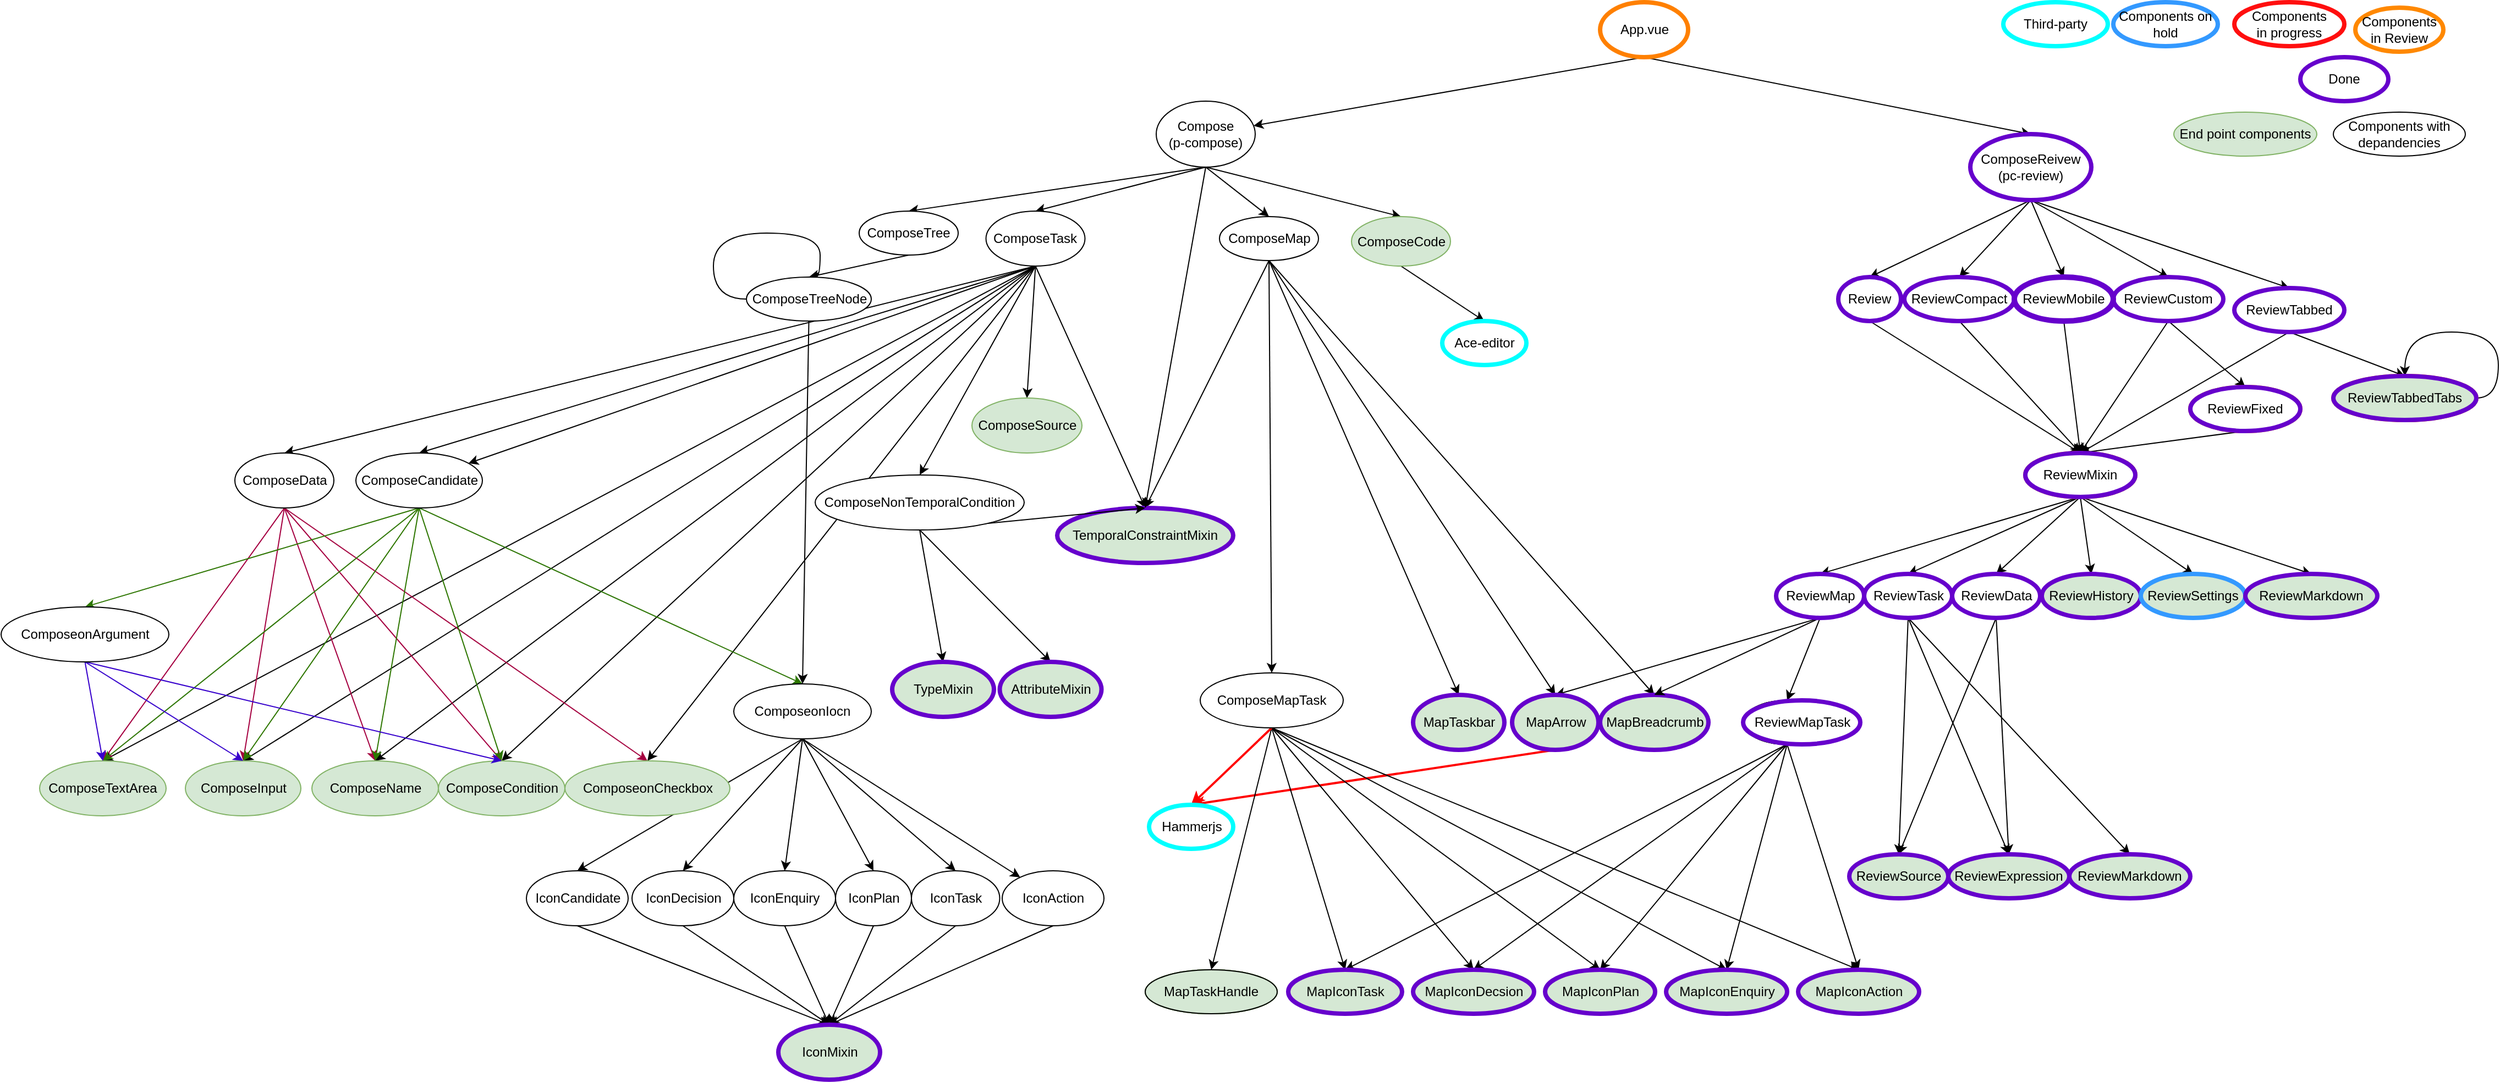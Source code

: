 <mxfile version="21.1.2" type="github">
  <diagram name="v1.0.0" id="n8G7o3eAPn_Wvr_kKuBB">
    <mxGraphModel dx="2262" dy="1215" grid="1" gridSize="10" guides="1" tooltips="1" connect="1" arrows="1" fold="1" page="1" pageScale="1" pageWidth="827" pageHeight="1169" math="0" shadow="0">
      <root>
        <mxCell id="0" />
        <mxCell id="1" parent="0" />
        <mxCell id="1Sh4EC-GFjN5RX8Deifn-4" style="edgeStyle=none;rounded=0;orthogonalLoop=1;jettySize=auto;html=1;exitX=0.5;exitY=1;exitDx=0;exitDy=0;entryX=0.5;entryY=0;entryDx=0;entryDy=0;strokeColor=#FF0000;strokeWidth=2;" edge="1" parent="1" source="oN7eqfgRcnpaMSwysXvP-28" target="1Sh4EC-GFjN5RX8Deifn-2">
          <mxGeometry relative="1" as="geometry" />
        </mxCell>
        <mxCell id="FQSfcEZK8xAJ8cy2tzZz-1" style="rounded=0;orthogonalLoop=1;jettySize=auto;html=1;exitX=0.5;exitY=1;exitDx=0;exitDy=0;" parent="1" source="WLR_GNIUdRpMmE6UeqxM-1" target="K1b-8OR3-BWI2US4WDN9-1" edge="1">
          <mxGeometry relative="1" as="geometry">
            <mxPoint x="397.809" y="122.42" as="sourcePoint" />
          </mxGeometry>
        </mxCell>
        <mxCell id="FQSfcEZK8xAJ8cy2tzZz-2" style="rounded=0;orthogonalLoop=1;jettySize=auto;html=1;exitX=0.5;exitY=1;exitDx=0;exitDy=0;entryX=0.5;entryY=0;entryDx=0;entryDy=0;" parent="1" source="WLR_GNIUdRpMmE6UeqxM-1" target="WLR_GNIUdRpMmE6UeqxM-2" edge="1">
          <mxGeometry relative="1" as="geometry" />
        </mxCell>
        <mxCell id="WLR_GNIUdRpMmE6UeqxM-1" value="App.vue" style="ellipse;whiteSpace=wrap;html=1;strokeWidth=4;strokeColor=#FF8000;" parent="1" vertex="1">
          <mxGeometry x="383.5" y="10" width="80" height="50" as="geometry" />
        </mxCell>
        <mxCell id="FQSfcEZK8xAJ8cy2tzZz-130" style="edgeStyle=none;rounded=0;orthogonalLoop=1;jettySize=auto;html=1;exitX=0.5;exitY=1;exitDx=0;exitDy=0;entryX=0.5;entryY=0;entryDx=0;entryDy=0;" parent="1" source="WLR_GNIUdRpMmE6UeqxM-2" target="FQSfcEZK8xAJ8cy2tzZz-120" edge="1">
          <mxGeometry relative="1" as="geometry" />
        </mxCell>
        <mxCell id="FQSfcEZK8xAJ8cy2tzZz-131" style="edgeStyle=none;rounded=0;orthogonalLoop=1;jettySize=auto;html=1;exitX=0.5;exitY=1;exitDx=0;exitDy=0;entryX=0.5;entryY=0;entryDx=0;entryDy=0;" parent="1" source="WLR_GNIUdRpMmE6UeqxM-2" target="FQSfcEZK8xAJ8cy2tzZz-121" edge="1">
          <mxGeometry relative="1" as="geometry" />
        </mxCell>
        <mxCell id="FQSfcEZK8xAJ8cy2tzZz-132" style="edgeStyle=none;rounded=0;orthogonalLoop=1;jettySize=auto;html=1;exitX=0.5;exitY=1;exitDx=0;exitDy=0;entryX=0.5;entryY=0;entryDx=0;entryDy=0;" parent="1" source="WLR_GNIUdRpMmE6UeqxM-2" target="FQSfcEZK8xAJ8cy2tzZz-127" edge="1">
          <mxGeometry relative="1" as="geometry" />
        </mxCell>
        <mxCell id="FQSfcEZK8xAJ8cy2tzZz-133" style="edgeStyle=none;rounded=0;orthogonalLoop=1;jettySize=auto;html=1;exitX=0.5;exitY=1;exitDx=0;exitDy=0;entryX=0.5;entryY=0;entryDx=0;entryDy=0;" parent="1" source="WLR_GNIUdRpMmE6UeqxM-2" target="FQSfcEZK8xAJ8cy2tzZz-128" edge="1">
          <mxGeometry relative="1" as="geometry" />
        </mxCell>
        <mxCell id="FQSfcEZK8xAJ8cy2tzZz-134" style="edgeStyle=none;rounded=0;orthogonalLoop=1;jettySize=auto;html=1;exitX=0.5;exitY=1;exitDx=0;exitDy=0;entryX=0.5;entryY=0;entryDx=0;entryDy=0;" parent="1" source="WLR_GNIUdRpMmE6UeqxM-2" target="FQSfcEZK8xAJ8cy2tzZz-129" edge="1">
          <mxGeometry relative="1" as="geometry" />
        </mxCell>
        <mxCell id="WLR_GNIUdRpMmE6UeqxM-2" value="ComposeReivew&lt;br&gt;(pc-review)" style="ellipse;whiteSpace=wrap;html=1;strokeWidth=4;strokeColor=#6600CC;" parent="1" vertex="1">
          <mxGeometry x="720" y="130" width="110" height="60" as="geometry" />
        </mxCell>
        <mxCell id="FQSfcEZK8xAJ8cy2tzZz-8" style="edgeStyle=none;rounded=0;orthogonalLoop=1;jettySize=auto;html=1;exitX=0.5;exitY=1;exitDx=0;exitDy=0;entryX=0.5;entryY=0;entryDx=0;entryDy=0;" parent="1" source="K1b-8OR3-BWI2US4WDN9-1" target="FQSfcEZK8xAJ8cy2tzZz-3" edge="1">
          <mxGeometry relative="1" as="geometry" />
        </mxCell>
        <mxCell id="FQSfcEZK8xAJ8cy2tzZz-9" style="edgeStyle=none;rounded=0;orthogonalLoop=1;jettySize=auto;html=1;exitX=0.5;exitY=1;exitDx=0;exitDy=0;entryX=0.5;entryY=0;entryDx=0;entryDy=0;" parent="1" source="K1b-8OR3-BWI2US4WDN9-1" target="FQSfcEZK8xAJ8cy2tzZz-4" edge="1">
          <mxGeometry relative="1" as="geometry" />
        </mxCell>
        <mxCell id="FQSfcEZK8xAJ8cy2tzZz-10" style="edgeStyle=none;rounded=0;orthogonalLoop=1;jettySize=auto;html=1;exitX=0.5;exitY=1;exitDx=0;exitDy=0;entryX=0.5;entryY=0;entryDx=0;entryDy=0;" parent="1" source="K1b-8OR3-BWI2US4WDN9-1" target="FQSfcEZK8xAJ8cy2tzZz-5" edge="1">
          <mxGeometry relative="1" as="geometry" />
        </mxCell>
        <mxCell id="FQSfcEZK8xAJ8cy2tzZz-11" style="edgeStyle=none;rounded=0;orthogonalLoop=1;jettySize=auto;html=1;exitX=0.5;exitY=1;exitDx=0;exitDy=0;entryX=0.5;entryY=0;entryDx=0;entryDy=0;" parent="1" source="K1b-8OR3-BWI2US4WDN9-1" target="FQSfcEZK8xAJ8cy2tzZz-6" edge="1">
          <mxGeometry relative="1" as="geometry" />
        </mxCell>
        <mxCell id="K1b-8OR3-BWI2US4WDN9-1" value="Compose&lt;br&gt;(p-compose)" style="ellipse;whiteSpace=wrap;html=1;" parent="1" vertex="1">
          <mxGeometry x="-20" y="100" width="90" height="60" as="geometry" />
        </mxCell>
        <mxCell id="FQSfcEZK8xAJ8cy2tzZz-15" style="edgeStyle=none;rounded=0;orthogonalLoop=1;jettySize=auto;html=1;exitX=0.5;exitY=1;exitDx=0;exitDy=0;entryX=0.5;entryY=0;entryDx=0;entryDy=0;" parent="1" source="FQSfcEZK8xAJ8cy2tzZz-3" target="FQSfcEZK8xAJ8cy2tzZz-14" edge="1">
          <mxGeometry relative="1" as="geometry" />
        </mxCell>
        <mxCell id="FQSfcEZK8xAJ8cy2tzZz-3" value="ComposeMap" style="ellipse;whiteSpace=wrap;html=1;" parent="1" vertex="1">
          <mxGeometry x="37.5" y="205" width="90" height="40" as="geometry" />
        </mxCell>
        <mxCell id="FQSfcEZK8xAJ8cy2tzZz-52" style="edgeStyle=none;rounded=0;orthogonalLoop=1;jettySize=auto;html=1;exitX=0.5;exitY=1;exitDx=0;exitDy=0;entryX=0.5;entryY=0;entryDx=0;entryDy=0;" parent="1" source="FQSfcEZK8xAJ8cy2tzZz-4" target="FQSfcEZK8xAJ8cy2tzZz-42" edge="1">
          <mxGeometry relative="1" as="geometry" />
        </mxCell>
        <mxCell id="FQSfcEZK8xAJ8cy2tzZz-53" style="edgeStyle=none;rounded=0;orthogonalLoop=1;jettySize=auto;html=1;exitX=0.5;exitY=1;exitDx=0;exitDy=0;entryX=0.5;entryY=0;entryDx=0;entryDy=0;" parent="1" source="FQSfcEZK8xAJ8cy2tzZz-4" target="FQSfcEZK8xAJ8cy2tzZz-43" edge="1">
          <mxGeometry relative="1" as="geometry" />
        </mxCell>
        <mxCell id="FQSfcEZK8xAJ8cy2tzZz-54" style="edgeStyle=none;rounded=0;orthogonalLoop=1;jettySize=auto;html=1;entryX=0.5;entryY=0;entryDx=0;entryDy=0;exitX=0.5;exitY=1;exitDx=0;exitDy=0;" parent="1" source="FQSfcEZK8xAJ8cy2tzZz-4" target="FQSfcEZK8xAJ8cy2tzZz-44" edge="1">
          <mxGeometry relative="1" as="geometry">
            <mxPoint x="-145" y="280" as="sourcePoint" />
          </mxGeometry>
        </mxCell>
        <mxCell id="FQSfcEZK8xAJ8cy2tzZz-55" style="edgeStyle=none;rounded=0;orthogonalLoop=1;jettySize=auto;html=1;exitX=0.5;exitY=1;exitDx=0;exitDy=0;entryX=0.5;entryY=0;entryDx=0;entryDy=0;" parent="1" source="FQSfcEZK8xAJ8cy2tzZz-4" target="FQSfcEZK8xAJ8cy2tzZz-45" edge="1">
          <mxGeometry relative="1" as="geometry" />
        </mxCell>
        <mxCell id="FQSfcEZK8xAJ8cy2tzZz-56" style="edgeStyle=none;rounded=0;orthogonalLoop=1;jettySize=auto;html=1;exitX=0.5;exitY=1;exitDx=0;exitDy=0;entryX=0.5;entryY=0;entryDx=0;entryDy=0;" parent="1" source="FQSfcEZK8xAJ8cy2tzZz-4" target="FQSfcEZK8xAJ8cy2tzZz-46" edge="1">
          <mxGeometry relative="1" as="geometry" />
        </mxCell>
        <mxCell id="FQSfcEZK8xAJ8cy2tzZz-57" style="edgeStyle=none;rounded=0;orthogonalLoop=1;jettySize=auto;html=1;exitX=0.5;exitY=1;exitDx=0;exitDy=0;entryX=0.5;entryY=0;entryDx=0;entryDy=0;" parent="1" source="FQSfcEZK8xAJ8cy2tzZz-4" target="FQSfcEZK8xAJ8cy2tzZz-47" edge="1">
          <mxGeometry relative="1" as="geometry" />
        </mxCell>
        <mxCell id="FQSfcEZK8xAJ8cy2tzZz-58" style="edgeStyle=none;rounded=0;orthogonalLoop=1;jettySize=auto;html=1;exitX=0.5;exitY=1;exitDx=0;exitDy=0;entryX=0.5;entryY=0;entryDx=0;entryDy=0;" parent="1" source="FQSfcEZK8xAJ8cy2tzZz-4" target="FQSfcEZK8xAJ8cy2tzZz-48" edge="1">
          <mxGeometry relative="1" as="geometry" />
        </mxCell>
        <mxCell id="FQSfcEZK8xAJ8cy2tzZz-59" style="edgeStyle=none;rounded=0;orthogonalLoop=1;jettySize=auto;html=1;exitX=0.5;exitY=1;exitDx=0;exitDy=0;entryX=0.5;entryY=0;entryDx=0;entryDy=0;" parent="1" source="FQSfcEZK8xAJ8cy2tzZz-4" target="FQSfcEZK8xAJ8cy2tzZz-49" edge="1">
          <mxGeometry relative="1" as="geometry" />
        </mxCell>
        <mxCell id="FQSfcEZK8xAJ8cy2tzZz-60" style="edgeStyle=none;rounded=0;orthogonalLoop=1;jettySize=auto;html=1;exitX=0.5;exitY=1;exitDx=0;exitDy=0;entryX=0.5;entryY=0;entryDx=0;entryDy=0;" parent="1" source="FQSfcEZK8xAJ8cy2tzZz-4" target="FQSfcEZK8xAJ8cy2tzZz-50" edge="1">
          <mxGeometry relative="1" as="geometry" />
        </mxCell>
        <mxCell id="FQSfcEZK8xAJ8cy2tzZz-61" style="edgeStyle=none;rounded=0;orthogonalLoop=1;jettySize=auto;html=1;exitX=0.5;exitY=1;exitDx=0;exitDy=0;fillColor=#60a917;strokeColor=#2D7600;entryX=0.5;entryY=0;entryDx=0;entryDy=0;" parent="1" source="FQSfcEZK8xAJ8cy2tzZz-44" target="FQSfcEZK8xAJ8cy2tzZz-51" edge="1">
          <mxGeometry relative="1" as="geometry" />
        </mxCell>
        <mxCell id="FQSfcEZK8xAJ8cy2tzZz-62" style="edgeStyle=none;rounded=0;orthogonalLoop=1;jettySize=auto;html=1;exitX=0.5;exitY=1;exitDx=0;exitDy=0;entryX=0.5;entryY=0;entryDx=0;entryDy=0;" parent="1" source="FQSfcEZK8xAJ8cy2tzZz-4" target="FQSfcEZK8xAJ8cy2tzZz-7" edge="1">
          <mxGeometry relative="1" as="geometry" />
        </mxCell>
        <mxCell id="FQSfcEZK8xAJ8cy2tzZz-4" value="ComposeTask" style="ellipse;whiteSpace=wrap;html=1;" parent="1" vertex="1">
          <mxGeometry x="-174.75" y="200" width="90" height="50" as="geometry" />
        </mxCell>
        <mxCell id="FQSfcEZK8xAJ8cy2tzZz-114" style="edgeStyle=none;rounded=0;orthogonalLoop=1;jettySize=auto;html=1;exitX=0.5;exitY=1;exitDx=0;exitDy=0;entryX=0.5;entryY=0;entryDx=0;entryDy=0;" parent="1" source="FQSfcEZK8xAJ8cy2tzZz-5" target="FQSfcEZK8xAJ8cy2tzZz-113" edge="1">
          <mxGeometry relative="1" as="geometry" />
        </mxCell>
        <mxCell id="FQSfcEZK8xAJ8cy2tzZz-5" value="ComposeTree" style="ellipse;whiteSpace=wrap;html=1;" parent="1" vertex="1">
          <mxGeometry x="-290" y="200" width="90" height="40" as="geometry" />
        </mxCell>
        <mxCell id="1Sh4EC-GFjN5RX8Deifn-7" style="edgeStyle=none;rounded=0;orthogonalLoop=1;jettySize=auto;html=1;exitX=0.5;exitY=1;exitDx=0;exitDy=0;entryX=0.5;entryY=0;entryDx=0;entryDy=0;" edge="1" parent="1" source="FQSfcEZK8xAJ8cy2tzZz-6" target="1Sh4EC-GFjN5RX8Deifn-6">
          <mxGeometry relative="1" as="geometry" />
        </mxCell>
        <mxCell id="FQSfcEZK8xAJ8cy2tzZz-6" value="ComposeCode" style="ellipse;whiteSpace=wrap;html=1;fillColor=#d5e8d4;strokeColor=#82b366;" parent="1" vertex="1">
          <mxGeometry x="157.5" y="205" width="90" height="45" as="geometry" />
        </mxCell>
        <mxCell id="FQSfcEZK8xAJ8cy2tzZz-13" style="edgeStyle=none;rounded=0;orthogonalLoop=1;jettySize=auto;html=1;exitX=1;exitY=0.5;exitDx=0;exitDy=0;" parent="1" edge="1">
          <mxGeometry relative="1" as="geometry">
            <mxPoint x="-37.5" y="465" as="sourcePoint" />
            <mxPoint x="-37.5" y="465" as="targetPoint" />
          </mxGeometry>
        </mxCell>
        <mxCell id="FQSfcEZK8xAJ8cy2tzZz-17" style="rounded=0;orthogonalLoop=1;jettySize=auto;html=1;exitX=0.5;exitY=1;exitDx=0;exitDy=0;entryX=0.5;entryY=0;entryDx=0;entryDy=0;" parent="1" source="FQSfcEZK8xAJ8cy2tzZz-3" target="FQSfcEZK8xAJ8cy2tzZz-16" edge="1">
          <mxGeometry relative="1" as="geometry" />
        </mxCell>
        <mxCell id="FQSfcEZK8xAJ8cy2tzZz-19" style="rounded=0;orthogonalLoop=1;jettySize=auto;html=1;exitX=0.5;exitY=1;exitDx=0;exitDy=0;entryX=0.5;entryY=0;entryDx=0;entryDy=0;" parent="1" source="FQSfcEZK8xAJ8cy2tzZz-3" target="FQSfcEZK8xAJ8cy2tzZz-18" edge="1">
          <mxGeometry relative="1" as="geometry" />
        </mxCell>
        <mxCell id="FQSfcEZK8xAJ8cy2tzZz-21" style="rounded=0;orthogonalLoop=1;jettySize=auto;html=1;exitX=0.5;exitY=1;exitDx=0;exitDy=0;entryX=0.5;entryY=0;entryDx=0;entryDy=0;" parent="1" source="FQSfcEZK8xAJ8cy2tzZz-3" target="FQSfcEZK8xAJ8cy2tzZz-20" edge="1">
          <mxGeometry relative="1" as="geometry" />
        </mxCell>
        <mxCell id="FQSfcEZK8xAJ8cy2tzZz-23" style="edgeStyle=none;rounded=0;orthogonalLoop=1;jettySize=auto;html=1;exitX=0.5;exitY=1;exitDx=0;exitDy=0;entryX=0.5;entryY=0;entryDx=0;entryDy=0;" parent="1" source="FQSfcEZK8xAJ8cy2tzZz-3" target="FQSfcEZK8xAJ8cy2tzZz-7" edge="1">
          <mxGeometry relative="1" as="geometry" />
        </mxCell>
        <mxCell id="FQSfcEZK8xAJ8cy2tzZz-28" style="edgeStyle=none;rounded=0;orthogonalLoop=1;jettySize=auto;html=1;entryX=0.5;entryY=0;entryDx=0;entryDy=0;exitX=0.5;exitY=1;exitDx=0;exitDy=0;" parent="1" source="FQSfcEZK8xAJ8cy2tzZz-14" target="FQSfcEZK8xAJ8cy2tzZz-27" edge="1">
          <mxGeometry relative="1" as="geometry" />
        </mxCell>
        <mxCell id="FQSfcEZK8xAJ8cy2tzZz-34" style="edgeStyle=none;rounded=0;orthogonalLoop=1;jettySize=auto;html=1;exitX=0.5;exitY=1;exitDx=0;exitDy=0;entryX=0.5;entryY=0;entryDx=0;entryDy=0;" parent="1" source="FQSfcEZK8xAJ8cy2tzZz-14" target="FQSfcEZK8xAJ8cy2tzZz-29" edge="1">
          <mxGeometry relative="1" as="geometry" />
        </mxCell>
        <mxCell id="FQSfcEZK8xAJ8cy2tzZz-35" style="edgeStyle=none;rounded=0;orthogonalLoop=1;jettySize=auto;html=1;exitX=0.5;exitY=1;exitDx=0;exitDy=0;entryX=0.5;entryY=0;entryDx=0;entryDy=0;" parent="1" source="FQSfcEZK8xAJ8cy2tzZz-14" target="FQSfcEZK8xAJ8cy2tzZz-30" edge="1">
          <mxGeometry relative="1" as="geometry" />
        </mxCell>
        <mxCell id="FQSfcEZK8xAJ8cy2tzZz-36" style="edgeStyle=none;rounded=0;orthogonalLoop=1;jettySize=auto;html=1;exitX=0.5;exitY=1;exitDx=0;exitDy=0;entryX=0.5;entryY=0;entryDx=0;entryDy=0;" parent="1" source="FQSfcEZK8xAJ8cy2tzZz-14" target="FQSfcEZK8xAJ8cy2tzZz-31" edge="1">
          <mxGeometry relative="1" as="geometry" />
        </mxCell>
        <mxCell id="FQSfcEZK8xAJ8cy2tzZz-37" style="edgeStyle=none;rounded=0;orthogonalLoop=1;jettySize=auto;html=1;exitX=0.5;exitY=1;exitDx=0;exitDy=0;entryX=0.5;entryY=0;entryDx=0;entryDy=0;" parent="1" source="FQSfcEZK8xAJ8cy2tzZz-14" target="FQSfcEZK8xAJ8cy2tzZz-32" edge="1">
          <mxGeometry relative="1" as="geometry" />
        </mxCell>
        <mxCell id="FQSfcEZK8xAJ8cy2tzZz-38" style="edgeStyle=none;rounded=0;orthogonalLoop=1;jettySize=auto;html=1;exitX=0.5;exitY=1;exitDx=0;exitDy=0;entryX=0.5;entryY=0;entryDx=0;entryDy=0;" parent="1" source="FQSfcEZK8xAJ8cy2tzZz-14" target="FQSfcEZK8xAJ8cy2tzZz-33" edge="1">
          <mxGeometry relative="1" as="geometry" />
        </mxCell>
        <mxCell id="1Sh4EC-GFjN5RX8Deifn-5" style="edgeStyle=none;rounded=0;orthogonalLoop=1;jettySize=auto;html=1;exitX=0.5;exitY=1;exitDx=0;exitDy=0;entryX=0.5;entryY=0;entryDx=0;entryDy=0;strokeWidth=2;strokeColor=#FF0000;" edge="1" parent="1" source="FQSfcEZK8xAJ8cy2tzZz-14" target="1Sh4EC-GFjN5RX8Deifn-2">
          <mxGeometry relative="1" as="geometry" />
        </mxCell>
        <mxCell id="FQSfcEZK8xAJ8cy2tzZz-14" value="ComposeMapTask" style="ellipse;whiteSpace=wrap;html=1;" parent="1" vertex="1">
          <mxGeometry x="20" y="620" width="130" height="50" as="geometry" />
        </mxCell>
        <mxCell id="FQSfcEZK8xAJ8cy2tzZz-16" value="MapArrow" style="ellipse;whiteSpace=wrap;html=1;fillColor=#d5e8d4;strokeColor=#82b366;" parent="1" vertex="1">
          <mxGeometry x="303.5" y="640" width="78.5" height="50" as="geometry" />
        </mxCell>
        <mxCell id="FQSfcEZK8xAJ8cy2tzZz-18" value="MapBreadcrumb" style="ellipse;whiteSpace=wrap;html=1;fillColor=#d5e8d4;strokeColor=#6600CC;strokeWidth=4;" parent="1" vertex="1">
          <mxGeometry x="383.5" y="640" width="98.5" height="50" as="geometry" />
        </mxCell>
        <mxCell id="FQSfcEZK8xAJ8cy2tzZz-20" value="MapTaskbar" style="ellipse;whiteSpace=wrap;html=1;fillColor=#d5e8d4;strokeColor=#82b366;" parent="1" vertex="1">
          <mxGeometry x="213.5" y="640" width="83" height="50" as="geometry" />
        </mxCell>
        <mxCell id="FQSfcEZK8xAJ8cy2tzZz-27" value="&lt;div style=&quot;font-size: 12px; line-height: 19px;&quot;&gt;&lt;span style=&quot;font-size: 12px;&quot;&gt;&lt;font style=&quot;font-size: 12px;&quot; color=&quot;#030303&quot;&gt;MapTaskHandle&lt;/font&gt;&lt;/span&gt;&lt;/div&gt;" style="ellipse;whiteSpace=wrap;html=1;fontSize=12;fillColor=#d5e8d4;strokeColor=#82b366;labelBackgroundColor=none;" parent="1" vertex="1">
          <mxGeometry x="-30" y="890" width="120" height="40" as="geometry" />
        </mxCell>
        <mxCell id="FQSfcEZK8xAJ8cy2tzZz-29" value="&lt;div style=&quot;font-size: 12px; line-height: 19px;&quot;&gt;&lt;span style=&quot;font-size: 12px;&quot;&gt;&lt;font style=&quot;font-size: 12px;&quot; color=&quot;#030303&quot;&gt;MapIconTask&lt;/font&gt;&lt;/span&gt;&lt;/div&gt;" style="ellipse;whiteSpace=wrap;html=1;fontSize=12;fillColor=#d5e8d4;strokeColor=#82b366;labelBackgroundColor=none;" parent="1" vertex="1">
          <mxGeometry x="100" y="890" width="103.5" height="40" as="geometry" />
        </mxCell>
        <mxCell id="FQSfcEZK8xAJ8cy2tzZz-7" value="TemporalConstraintMixin" style="ellipse;whiteSpace=wrap;html=1;fillColor=#d5e8d4;strokeColor=#6600CC;strokeWidth=4;" parent="1" vertex="1">
          <mxGeometry x="-110" y="470" width="160" height="50" as="geometry" />
        </mxCell>
        <mxCell id="FQSfcEZK8xAJ8cy2tzZz-30" value="&lt;div style=&quot;font-size: 12px; line-height: 19px;&quot;&gt;&lt;span style=&quot;font-size: 12px;&quot;&gt;&lt;font style=&quot;font-size: 12px;&quot; color=&quot;#030303&quot;&gt;MapIconDecsion&lt;/font&gt;&lt;/span&gt;&lt;/div&gt;" style="ellipse;whiteSpace=wrap;html=1;fontSize=12;fillColor=#d5e8d4;strokeColor=#82b366;labelBackgroundColor=none;" parent="1" vertex="1">
          <mxGeometry x="213.5" y="890" width="110" height="40" as="geometry" />
        </mxCell>
        <mxCell id="FQSfcEZK8xAJ8cy2tzZz-31" value="&lt;div style=&quot;font-size: 12px; line-height: 19px;&quot;&gt;&lt;span style=&quot;font-size: 12px;&quot;&gt;&lt;font style=&quot;font-size: 12px;&quot; color=&quot;#030303&quot;&gt;MapIconPlan&lt;/font&gt;&lt;/span&gt;&lt;/div&gt;" style="ellipse;whiteSpace=wrap;html=1;fontSize=12;fillColor=#d5e8d4;strokeColor=#82b366;labelBackgroundColor=none;" parent="1" vertex="1">
          <mxGeometry x="333.5" y="890" width="100" height="40" as="geometry" />
        </mxCell>
        <mxCell id="FQSfcEZK8xAJ8cy2tzZz-32" value="&lt;div style=&quot;font-size: 12px; line-height: 19px;&quot;&gt;&lt;span style=&quot;font-size: 12px;&quot;&gt;&lt;font style=&quot;font-size: 12px;&quot; color=&quot;#030303&quot;&gt;MapIconEnquiry&lt;/font&gt;&lt;/span&gt;&lt;/div&gt;" style="ellipse;whiteSpace=wrap;html=1;fontSize=12;fillColor=#d5e8d4;strokeColor=#82b366;labelBackgroundColor=none;" parent="1" vertex="1">
          <mxGeometry x="443.5" y="890" width="110" height="40" as="geometry" />
        </mxCell>
        <mxCell id="FQSfcEZK8xAJ8cy2tzZz-33" value="&lt;div style=&quot;font-size: 12px; line-height: 19px;&quot;&gt;&lt;span style=&quot;font-size: 12px;&quot;&gt;&lt;font style=&quot;font-size: 12px;&quot; color=&quot;#030303&quot;&gt;MapIconAction&lt;/font&gt;&lt;/span&gt;&lt;/div&gt;" style="ellipse;whiteSpace=wrap;html=1;fontSize=12;fillColor=#d5e8d4;strokeColor=#82b366;labelBackgroundColor=none;" parent="1" vertex="1">
          <mxGeometry x="563.5" y="890" width="110" height="40" as="geometry" />
        </mxCell>
        <mxCell id="FQSfcEZK8xAJ8cy2tzZz-12" style="edgeStyle=none;rounded=0;orthogonalLoop=1;jettySize=auto;html=1;exitX=0.5;exitY=1;exitDx=0;exitDy=0;entryX=0.5;entryY=0;entryDx=0;entryDy=0;labelBorderColor=#FFFFFF;shadow=0;" parent="1" source="K1b-8OR3-BWI2US4WDN9-1" target="FQSfcEZK8xAJ8cy2tzZz-7" edge="1">
          <mxGeometry relative="1" as="geometry" />
        </mxCell>
        <mxCell id="FQSfcEZK8xAJ8cy2tzZz-65" style="edgeStyle=none;rounded=0;orthogonalLoop=1;jettySize=auto;html=1;exitX=0.5;exitY=1;exitDx=0;exitDy=0;entryX=0.5;entryY=0;entryDx=0;entryDy=0;fillColor=#d80073;strokeColor=#A50040;" parent="1" source="FQSfcEZK8xAJ8cy2tzZz-42" target="FQSfcEZK8xAJ8cy2tzZz-50" edge="1">
          <mxGeometry relative="1" as="geometry" />
        </mxCell>
        <mxCell id="FQSfcEZK8xAJ8cy2tzZz-66" style="edgeStyle=none;rounded=0;orthogonalLoop=1;jettySize=auto;html=1;exitX=0.5;exitY=1;exitDx=0;exitDy=0;entryX=0.5;entryY=0;entryDx=0;entryDy=0;fillColor=#d80073;strokeColor=#A50040;" parent="1" source="FQSfcEZK8xAJ8cy2tzZz-42" target="FQSfcEZK8xAJ8cy2tzZz-46" edge="1">
          <mxGeometry relative="1" as="geometry" />
        </mxCell>
        <mxCell id="FQSfcEZK8xAJ8cy2tzZz-67" style="edgeStyle=none;rounded=0;orthogonalLoop=1;jettySize=auto;html=1;exitX=0.5;exitY=1;exitDx=0;exitDy=0;entryX=0.5;entryY=0;entryDx=0;entryDy=0;fillColor=#d80073;strokeColor=#A50040;" parent="1" source="FQSfcEZK8xAJ8cy2tzZz-42" target="FQSfcEZK8xAJ8cy2tzZz-47" edge="1">
          <mxGeometry relative="1" as="geometry" />
        </mxCell>
        <mxCell id="FQSfcEZK8xAJ8cy2tzZz-68" style="edgeStyle=none;rounded=0;orthogonalLoop=1;jettySize=auto;html=1;exitX=0.5;exitY=1;exitDx=0;exitDy=0;entryX=0.5;entryY=0;entryDx=0;entryDy=0;fillColor=#d80073;strokeColor=#A50040;" parent="1" source="FQSfcEZK8xAJ8cy2tzZz-42" target="FQSfcEZK8xAJ8cy2tzZz-45" edge="1">
          <mxGeometry relative="1" as="geometry" />
        </mxCell>
        <mxCell id="FQSfcEZK8xAJ8cy2tzZz-69" style="edgeStyle=none;rounded=0;orthogonalLoop=1;jettySize=auto;html=1;exitX=0.5;exitY=1;exitDx=0;exitDy=0;entryX=0.5;entryY=0;entryDx=0;entryDy=0;fillColor=#d80073;strokeColor=#A50040;" parent="1" source="FQSfcEZK8xAJ8cy2tzZz-42" target="FQSfcEZK8xAJ8cy2tzZz-48" edge="1">
          <mxGeometry relative="1" as="geometry" />
        </mxCell>
        <mxCell id="FQSfcEZK8xAJ8cy2tzZz-42" value="ComposeData" style="ellipse;whiteSpace=wrap;html=1;" parent="1" vertex="1">
          <mxGeometry x="-857.5" y="420" width="90" height="50" as="geometry" />
        </mxCell>
        <mxCell id="FQSfcEZK8xAJ8cy2tzZz-43" value="ComposeSource" style="ellipse;whiteSpace=wrap;html=1;fillColor=#d5e8d4;strokeColor=#82b366;" parent="1" vertex="1">
          <mxGeometry x="-187.5" y="370" width="100" height="50" as="geometry" />
        </mxCell>
        <mxCell id="FQSfcEZK8xAJ8cy2tzZz-72" style="edgeStyle=none;rounded=0;orthogonalLoop=1;jettySize=auto;html=1;exitX=0.5;exitY=1;exitDx=0;exitDy=0;entryX=0.5;entryY=0;entryDx=0;entryDy=0;fillColor=#60a917;strokeColor=#2D7600;" parent="1" source="FQSfcEZK8xAJ8cy2tzZz-44" target="FQSfcEZK8xAJ8cy2tzZz-71" edge="1">
          <mxGeometry relative="1" as="geometry" />
        </mxCell>
        <mxCell id="FQSfcEZK8xAJ8cy2tzZz-74" style="edgeStyle=none;rounded=0;orthogonalLoop=1;jettySize=auto;html=1;exitX=0.5;exitY=1;exitDx=0;exitDy=0;entryX=0.5;entryY=0;entryDx=0;entryDy=0;fillColor=#60a917;strokeColor=#2D7600;" parent="1" source="FQSfcEZK8xAJ8cy2tzZz-44" target="FQSfcEZK8xAJ8cy2tzZz-48" edge="1">
          <mxGeometry relative="1" as="geometry" />
        </mxCell>
        <mxCell id="FQSfcEZK8xAJ8cy2tzZz-75" style="edgeStyle=none;rounded=0;orthogonalLoop=1;jettySize=auto;html=1;exitX=0.5;exitY=1;exitDx=0;exitDy=0;entryX=0.5;entryY=0;entryDx=0;entryDy=0;fillColor=#60a917;strokeColor=#2D7600;" parent="1" source="FQSfcEZK8xAJ8cy2tzZz-44" target="FQSfcEZK8xAJ8cy2tzZz-45" edge="1">
          <mxGeometry relative="1" as="geometry" />
        </mxCell>
        <mxCell id="FQSfcEZK8xAJ8cy2tzZz-76" style="edgeStyle=none;rounded=0;orthogonalLoop=1;jettySize=auto;html=1;exitX=0.5;exitY=1;exitDx=0;exitDy=0;entryX=0.5;entryY=0;entryDx=0;entryDy=0;fillColor=#60a917;strokeColor=#2D7600;" parent="1" source="FQSfcEZK8xAJ8cy2tzZz-44" target="FQSfcEZK8xAJ8cy2tzZz-46" edge="1">
          <mxGeometry relative="1" as="geometry" />
        </mxCell>
        <mxCell id="FQSfcEZK8xAJ8cy2tzZz-77" style="edgeStyle=none;rounded=0;orthogonalLoop=1;jettySize=auto;html=1;exitX=0.5;exitY=1;exitDx=0;exitDy=0;entryX=0.5;entryY=0;entryDx=0;entryDy=0;fillColor=#60a917;strokeColor=#2D7600;" parent="1" source="FQSfcEZK8xAJ8cy2tzZz-44" target="FQSfcEZK8xAJ8cy2tzZz-47" edge="1">
          <mxGeometry relative="1" as="geometry" />
        </mxCell>
        <mxCell id="FQSfcEZK8xAJ8cy2tzZz-45" value="ComposeName" style="ellipse;whiteSpace=wrap;html=1;fillColor=#d5e8d4;strokeColor=#82b366;" parent="1" vertex="1">
          <mxGeometry x="-787.5" y="700" width="115" height="50" as="geometry" />
        </mxCell>
        <mxCell id="FQSfcEZK8xAJ8cy2tzZz-46" value="ComposeInput" style="ellipse;whiteSpace=wrap;html=1;fillColor=#d5e8d4;strokeColor=#82b366;" parent="1" vertex="1">
          <mxGeometry x="-902.5" y="700" width="105" height="50" as="geometry" />
        </mxCell>
        <mxCell id="FQSfcEZK8xAJ8cy2tzZz-47" value="ComposeTextArea" style="ellipse;whiteSpace=wrap;html=1;fillColor=#d5e8d4;strokeColor=#82b366;" parent="1" vertex="1">
          <mxGeometry x="-1035" y="700" width="115" height="50" as="geometry" />
        </mxCell>
        <mxCell id="FQSfcEZK8xAJ8cy2tzZz-48" value="ComposeCondition" style="ellipse;whiteSpace=wrap;html=1;fillColor=#d5e8d4;strokeColor=#82b366;" parent="1" vertex="1">
          <mxGeometry x="-672.5" y="700" width="115" height="50" as="geometry" />
        </mxCell>
        <mxCell id="FQSfcEZK8xAJ8cy2tzZz-106" style="edgeStyle=none;rounded=0;orthogonalLoop=1;jettySize=auto;html=1;exitX=0.5;exitY=1;exitDx=0;exitDy=0;entryX=0.5;entryY=0;entryDx=0;entryDy=0;" parent="1" source="FQSfcEZK8xAJ8cy2tzZz-49" target="FQSfcEZK8xAJ8cy2tzZz-105" edge="1">
          <mxGeometry relative="1" as="geometry" />
        </mxCell>
        <mxCell id="FQSfcEZK8xAJ8cy2tzZz-109" style="edgeStyle=none;rounded=0;orthogonalLoop=1;jettySize=auto;html=1;exitX=0.5;exitY=1;exitDx=0;exitDy=0;entryX=0.5;entryY=0;entryDx=0;entryDy=0;" parent="1" source="FQSfcEZK8xAJ8cy2tzZz-49" target="FQSfcEZK8xAJ8cy2tzZz-107" edge="1">
          <mxGeometry relative="1" as="geometry" />
        </mxCell>
        <mxCell id="FQSfcEZK8xAJ8cy2tzZz-110" style="edgeStyle=none;rounded=0;orthogonalLoop=1;jettySize=auto;html=1;exitX=0.5;exitY=1;exitDx=0;exitDy=0;entryX=0.5;entryY=0;entryDx=0;entryDy=0;" parent="1" source="FQSfcEZK8xAJ8cy2tzZz-49" target="FQSfcEZK8xAJ8cy2tzZz-7" edge="1">
          <mxGeometry relative="1" as="geometry" />
        </mxCell>
        <mxCell id="FQSfcEZK8xAJ8cy2tzZz-49" value="ComposeNonTemporalCondition" style="ellipse;whiteSpace=wrap;html=1;" parent="1" vertex="1">
          <mxGeometry x="-330" y="440" width="190" height="50" as="geometry" />
        </mxCell>
        <mxCell id="FQSfcEZK8xAJ8cy2tzZz-90" style="edgeStyle=none;rounded=0;orthogonalLoop=1;jettySize=auto;html=1;exitX=0.5;exitY=1;exitDx=0;exitDy=0;entryX=0.5;entryY=0;entryDx=0;entryDy=0;" parent="1" source="FQSfcEZK8xAJ8cy2tzZz-51" target="FQSfcEZK8xAJ8cy2tzZz-84" edge="1">
          <mxGeometry relative="1" as="geometry" />
        </mxCell>
        <mxCell id="FQSfcEZK8xAJ8cy2tzZz-91" style="edgeStyle=none;rounded=0;orthogonalLoop=1;jettySize=auto;html=1;exitX=0.5;exitY=1;exitDx=0;exitDy=0;entryX=0.5;entryY=0;entryDx=0;entryDy=0;" parent="1" source="FQSfcEZK8xAJ8cy2tzZz-51" target="FQSfcEZK8xAJ8cy2tzZz-85" edge="1">
          <mxGeometry relative="1" as="geometry" />
        </mxCell>
        <mxCell id="FQSfcEZK8xAJ8cy2tzZz-92" style="edgeStyle=none;rounded=0;orthogonalLoop=1;jettySize=auto;html=1;exitX=0.5;exitY=1;exitDx=0;exitDy=0;entryX=0.5;entryY=0;entryDx=0;entryDy=0;" parent="1" source="FQSfcEZK8xAJ8cy2tzZz-51" target="FQSfcEZK8xAJ8cy2tzZz-86" edge="1">
          <mxGeometry relative="1" as="geometry" />
        </mxCell>
        <mxCell id="FQSfcEZK8xAJ8cy2tzZz-93" style="edgeStyle=none;rounded=0;orthogonalLoop=1;jettySize=auto;html=1;exitX=0.5;exitY=1;exitDx=0;exitDy=0;entryX=0.5;entryY=0;entryDx=0;entryDy=0;" parent="1" source="FQSfcEZK8xAJ8cy2tzZz-51" target="FQSfcEZK8xAJ8cy2tzZz-87" edge="1">
          <mxGeometry relative="1" as="geometry" />
        </mxCell>
        <mxCell id="FQSfcEZK8xAJ8cy2tzZz-94" style="edgeStyle=none;rounded=0;orthogonalLoop=1;jettySize=auto;html=1;exitX=0.5;exitY=1;exitDx=0;exitDy=0;entryX=0.5;entryY=0;entryDx=0;entryDy=0;" parent="1" source="FQSfcEZK8xAJ8cy2tzZz-51" target="FQSfcEZK8xAJ8cy2tzZz-88" edge="1">
          <mxGeometry relative="1" as="geometry" />
        </mxCell>
        <mxCell id="FQSfcEZK8xAJ8cy2tzZz-95" style="edgeStyle=none;rounded=0;orthogonalLoop=1;jettySize=auto;html=1;exitX=0.5;exitY=1;exitDx=0;exitDy=0;" parent="1" source="FQSfcEZK8xAJ8cy2tzZz-51" target="FQSfcEZK8xAJ8cy2tzZz-89" edge="1">
          <mxGeometry relative="1" as="geometry" />
        </mxCell>
        <mxCell id="FQSfcEZK8xAJ8cy2tzZz-51" value="ComposeonIocn" style="ellipse;whiteSpace=wrap;html=1;" parent="1" vertex="1">
          <mxGeometry x="-404" y="630" width="125" height="50" as="geometry" />
        </mxCell>
        <mxCell id="FQSfcEZK8xAJ8cy2tzZz-80" style="edgeStyle=none;rounded=0;orthogonalLoop=1;jettySize=auto;html=1;exitX=0.5;exitY=1;exitDx=0;exitDy=0;entryX=0.5;entryY=0;entryDx=0;entryDy=0;fillColor=#6a00ff;strokeColor=#3700CC;" parent="1" source="FQSfcEZK8xAJ8cy2tzZz-71" target="FQSfcEZK8xAJ8cy2tzZz-46" edge="1">
          <mxGeometry relative="1" as="geometry" />
        </mxCell>
        <mxCell id="FQSfcEZK8xAJ8cy2tzZz-81" style="edgeStyle=none;rounded=0;orthogonalLoop=1;jettySize=auto;html=1;exitX=0.5;exitY=1;exitDx=0;exitDy=0;entryX=0.5;entryY=0;entryDx=0;entryDy=0;fillColor=#6a00ff;strokeColor=#3700CC;" parent="1" source="FQSfcEZK8xAJ8cy2tzZz-71" target="FQSfcEZK8xAJ8cy2tzZz-48" edge="1">
          <mxGeometry relative="1" as="geometry" />
        </mxCell>
        <mxCell id="FQSfcEZK8xAJ8cy2tzZz-82" style="edgeStyle=none;rounded=0;orthogonalLoop=1;jettySize=auto;html=1;exitX=0.5;exitY=1;exitDx=0;exitDy=0;entryX=0.5;entryY=0;entryDx=0;entryDy=0;fillColor=#6a00ff;strokeColor=#3700CC;" parent="1" source="FQSfcEZK8xAJ8cy2tzZz-71" target="FQSfcEZK8xAJ8cy2tzZz-47" edge="1">
          <mxGeometry relative="1" as="geometry" />
        </mxCell>
        <mxCell id="FQSfcEZK8xAJ8cy2tzZz-71" value="ComposeonArgument" style="ellipse;whiteSpace=wrap;html=1;" parent="1" vertex="1">
          <mxGeometry x="-1070" y="560" width="152.5" height="50" as="geometry" />
        </mxCell>
        <mxCell id="FQSfcEZK8xAJ8cy2tzZz-78" value="" style="edgeStyle=none;rounded=0;orthogonalLoop=1;jettySize=auto;html=1;exitX=0.5;exitY=1;exitDx=0;exitDy=0;" parent="1" source="FQSfcEZK8xAJ8cy2tzZz-4" target="FQSfcEZK8xAJ8cy2tzZz-44" edge="1">
          <mxGeometry relative="1" as="geometry">
            <mxPoint x="-132" y="260" as="sourcePoint" />
            <mxPoint x="-149" y="590" as="targetPoint" />
          </mxGeometry>
        </mxCell>
        <mxCell id="FQSfcEZK8xAJ8cy2tzZz-44" value="ComposeCandidate" style="ellipse;whiteSpace=wrap;html=1;" parent="1" vertex="1">
          <mxGeometry x="-747.5" y="420" width="115" height="50" as="geometry" />
        </mxCell>
        <mxCell id="FQSfcEZK8xAJ8cy2tzZz-99" style="edgeStyle=none;rounded=0;orthogonalLoop=1;jettySize=auto;html=1;exitX=0.5;exitY=1;exitDx=0;exitDy=0;entryX=0.5;entryY=0;entryDx=0;entryDy=0;" parent="1" source="FQSfcEZK8xAJ8cy2tzZz-84" target="FQSfcEZK8xAJ8cy2tzZz-98" edge="1">
          <mxGeometry relative="1" as="geometry">
            <mxPoint x="-347.5" y="1070" as="targetPoint" />
          </mxGeometry>
        </mxCell>
        <mxCell id="FQSfcEZK8xAJ8cy2tzZz-84" value="IconCandidate" style="ellipse;whiteSpace=wrap;html=1;" parent="1" vertex="1">
          <mxGeometry x="-592.5" y="800" width="92.5" height="50" as="geometry" />
        </mxCell>
        <mxCell id="FQSfcEZK8xAJ8cy2tzZz-100" style="edgeStyle=none;rounded=0;orthogonalLoop=1;jettySize=auto;html=1;exitX=0.5;exitY=1;exitDx=0;exitDy=0;entryX=0.5;entryY=0;entryDx=0;entryDy=0;" parent="1" source="FQSfcEZK8xAJ8cy2tzZz-85" target="FQSfcEZK8xAJ8cy2tzZz-98" edge="1">
          <mxGeometry relative="1" as="geometry" />
        </mxCell>
        <mxCell id="FQSfcEZK8xAJ8cy2tzZz-85" value="IconDecision" style="ellipse;whiteSpace=wrap;html=1;" parent="1" vertex="1">
          <mxGeometry x="-496.5" y="800" width="92.5" height="50" as="geometry" />
        </mxCell>
        <mxCell id="FQSfcEZK8xAJ8cy2tzZz-101" style="edgeStyle=none;rounded=0;orthogonalLoop=1;jettySize=auto;html=1;exitX=0.5;exitY=1;exitDx=0;exitDy=0;entryX=0.5;entryY=0;entryDx=0;entryDy=0;" parent="1" source="FQSfcEZK8xAJ8cy2tzZz-86" target="FQSfcEZK8xAJ8cy2tzZz-98" edge="1">
          <mxGeometry relative="1" as="geometry">
            <mxPoint x="-327.5" y="1080" as="targetPoint" />
          </mxGeometry>
        </mxCell>
        <mxCell id="FQSfcEZK8xAJ8cy2tzZz-86" value="IconEnquiry" style="ellipse;whiteSpace=wrap;html=1;" parent="1" vertex="1">
          <mxGeometry x="-404" y="800" width="92.5" height="50" as="geometry" />
        </mxCell>
        <mxCell id="FQSfcEZK8xAJ8cy2tzZz-102" style="edgeStyle=none;rounded=0;orthogonalLoop=1;jettySize=auto;html=1;exitX=0.5;exitY=1;exitDx=0;exitDy=0;entryX=0.5;entryY=0;entryDx=0;entryDy=0;" parent="1" source="FQSfcEZK8xAJ8cy2tzZz-87" target="FQSfcEZK8xAJ8cy2tzZz-98" edge="1">
          <mxGeometry relative="1" as="geometry" />
        </mxCell>
        <mxCell id="FQSfcEZK8xAJ8cy2tzZz-87" value="IconPlan&lt;span style=&quot;color: rgba(0, 0, 0, 0); font-family: monospace; font-size: 0px; text-align: start; white-space: nowrap;&quot;&gt;%3CmxGraphModel%3E%3Croot%3E%3CmxCell%20id%3D%220%22%2F%3E%3CmxCell%20id%3D%221%22%20parent%3D%220%22%2F%3E%3CmxCell%20id%3D%222%22%20value%3D%22Icon%22%20style%3D%22ellipse%3BwhiteSpace%3Dwrap%3Bhtml%3D1%3B%22%20vertex%3D%221%22%20parent%3D%221%22%3E%3CmxGeometry%20x%3D%22-290%22%20y%3D%22910%22%20width%3D%2292.5%22%20height%3D%2250%22%20as%3D%22geometry%22%2F%3E%3C%2FmxCell%3E%3C%2Froot%3E%3C%2FmxGraphModel%3E&lt;/span&gt;" style="ellipse;whiteSpace=wrap;html=1;" parent="1" vertex="1">
          <mxGeometry x="-311.5" y="800" width="69" height="50" as="geometry" />
        </mxCell>
        <mxCell id="FQSfcEZK8xAJ8cy2tzZz-103" style="edgeStyle=none;rounded=0;orthogonalLoop=1;jettySize=auto;html=1;exitX=0.5;exitY=1;exitDx=0;exitDy=0;entryX=0.5;entryY=0;entryDx=0;entryDy=0;" parent="1" source="FQSfcEZK8xAJ8cy2tzZz-88" target="FQSfcEZK8xAJ8cy2tzZz-98" edge="1">
          <mxGeometry relative="1" as="geometry" />
        </mxCell>
        <mxCell id="FQSfcEZK8xAJ8cy2tzZz-88" value="IconTask" style="ellipse;whiteSpace=wrap;html=1;" parent="1" vertex="1">
          <mxGeometry x="-242.5" y="800" width="80.25" height="50" as="geometry" />
        </mxCell>
        <mxCell id="FQSfcEZK8xAJ8cy2tzZz-104" style="edgeStyle=none;rounded=0;orthogonalLoop=1;jettySize=auto;html=1;exitX=0.5;exitY=1;exitDx=0;exitDy=0;entryX=0.5;entryY=0;entryDx=0;entryDy=0;" parent="1" source="FQSfcEZK8xAJ8cy2tzZz-89" target="FQSfcEZK8xAJ8cy2tzZz-98" edge="1">
          <mxGeometry relative="1" as="geometry" />
        </mxCell>
        <mxCell id="FQSfcEZK8xAJ8cy2tzZz-89" value="IconAction" style="ellipse;whiteSpace=wrap;html=1;" parent="1" vertex="1">
          <mxGeometry x="-160" y="800" width="92.5" height="50" as="geometry" />
        </mxCell>
        <mxCell id="FQSfcEZK8xAJ8cy2tzZz-50" value="ComposeonCheckbox" style="ellipse;whiteSpace=wrap;html=1;fillColor=#d5e8d4;strokeColor=#82b366;" parent="1" vertex="1">
          <mxGeometry x="-557.5" y="700" width="150" height="50" as="geometry" />
        </mxCell>
        <mxCell id="FQSfcEZK8xAJ8cy2tzZz-98" value="IconMixin" style="ellipse;whiteSpace=wrap;html=1;fillColor=#d5e8d4;strokeColor=#6600CC;strokeWidth=4;" parent="1" vertex="1">
          <mxGeometry x="-363.5" y="940" width="92.5" height="50" as="geometry" />
        </mxCell>
        <mxCell id="FQSfcEZK8xAJ8cy2tzZz-105" value="TypeMixin" style="ellipse;whiteSpace=wrap;html=1;fillColor=#d5e8d4;strokeColor=#6600CC;strokeWidth=4;" parent="1" vertex="1">
          <mxGeometry x="-260" y="610" width="92.5" height="50" as="geometry" />
        </mxCell>
        <mxCell id="FQSfcEZK8xAJ8cy2tzZz-107" value="AttributeMixin" style="ellipse;whiteSpace=wrap;html=1;fillColor=#d5e8d4;strokeColor=#6600CC;strokeWidth=4;" parent="1" vertex="1">
          <mxGeometry x="-162.25" y="610" width="92.5" height="50" as="geometry" />
        </mxCell>
        <mxCell id="FQSfcEZK8xAJ8cy2tzZz-117" style="edgeStyle=none;rounded=0;orthogonalLoop=1;jettySize=auto;html=1;exitX=0.5;exitY=1;exitDx=0;exitDy=0;entryX=0.5;entryY=0;entryDx=0;entryDy=0;" parent="1" source="FQSfcEZK8xAJ8cy2tzZz-113" target="FQSfcEZK8xAJ8cy2tzZz-51" edge="1">
          <mxGeometry relative="1" as="geometry">
            <mxPoint x="-310" y="590" as="targetPoint" />
          </mxGeometry>
        </mxCell>
        <mxCell id="FQSfcEZK8xAJ8cy2tzZz-119" style="edgeStyle=orthogonalEdgeStyle;rounded=0;orthogonalLoop=1;jettySize=auto;html=1;exitX=0;exitY=0.5;exitDx=0;exitDy=0;curved=1;entryX=0.5;entryY=0;entryDx=0;entryDy=0;" parent="1" source="FQSfcEZK8xAJ8cy2tzZz-113" target="FQSfcEZK8xAJ8cy2tzZz-113" edge="1">
          <mxGeometry relative="1" as="geometry">
            <mxPoint x="-342.5" y="230" as="targetPoint" />
            <Array as="points">
              <mxPoint x="-422.5" y="280" />
              <mxPoint x="-422.5" y="220" />
              <mxPoint x="-325.5" y="220" />
            </Array>
          </mxGeometry>
        </mxCell>
        <mxCell id="FQSfcEZK8xAJ8cy2tzZz-113" value="ComposeTreeNode" style="ellipse;whiteSpace=wrap;html=1;" parent="1" vertex="1">
          <mxGeometry x="-392.5" y="260" width="113.5" height="40" as="geometry" />
        </mxCell>
        <mxCell id="FQSfcEZK8xAJ8cy2tzZz-136" style="edgeStyle=none;rounded=0;orthogonalLoop=1;jettySize=auto;html=1;exitX=0.5;exitY=1;exitDx=0;exitDy=0;entryX=0.5;entryY=0;entryDx=0;entryDy=0;" parent="1" source="FQSfcEZK8xAJ8cy2tzZz-120" target="FQSfcEZK8xAJ8cy2tzZz-135" edge="1">
          <mxGeometry relative="1" as="geometry" />
        </mxCell>
        <mxCell id="FQSfcEZK8xAJ8cy2tzZz-120" value="Review" style="ellipse;whiteSpace=wrap;html=1;strokeColor=#6600CC;strokeWidth=4;" parent="1" vertex="1">
          <mxGeometry x="600" y="260" width="57" height="40" as="geometry" />
        </mxCell>
        <mxCell id="FQSfcEZK8xAJ8cy2tzZz-137" style="edgeStyle=none;rounded=0;orthogonalLoop=1;jettySize=auto;html=1;exitX=0.5;exitY=1;exitDx=0;exitDy=0;entryX=0.5;entryY=0;entryDx=0;entryDy=0;" parent="1" source="FQSfcEZK8xAJ8cy2tzZz-121" target="FQSfcEZK8xAJ8cy2tzZz-135" edge="1">
          <mxGeometry relative="1" as="geometry" />
        </mxCell>
        <mxCell id="FQSfcEZK8xAJ8cy2tzZz-121" value="ReviewCompact" style="ellipse;whiteSpace=wrap;html=1;strokeWidth=4;strokeColor=#6600CC;fillColor=#FFFFFF;fontColor=#000000;" parent="1" vertex="1">
          <mxGeometry x="660" y="260" width="100" height="40" as="geometry" />
        </mxCell>
        <mxCell id="FQSfcEZK8xAJ8cy2tzZz-138" style="edgeStyle=none;rounded=0;orthogonalLoop=1;jettySize=auto;html=1;exitX=0.5;exitY=1;exitDx=0;exitDy=0;entryX=0.5;entryY=0;entryDx=0;entryDy=0;" parent="1" source="FQSfcEZK8xAJ8cy2tzZz-127" target="FQSfcEZK8xAJ8cy2tzZz-135" edge="1">
          <mxGeometry relative="1" as="geometry" />
        </mxCell>
        <mxCell id="FQSfcEZK8xAJ8cy2tzZz-184" style="edgeStyle=none;rounded=0;orthogonalLoop=1;jettySize=auto;html=1;exitX=0.5;exitY=1;exitDx=0;exitDy=0;entryX=0.5;entryY=0;entryDx=0;entryDy=0;" parent="1" source="FQSfcEZK8xAJ8cy2tzZz-127" target="FQSfcEZK8xAJ8cy2tzZz-183" edge="1">
          <mxGeometry relative="1" as="geometry" />
        </mxCell>
        <mxCell id="FQSfcEZK8xAJ8cy2tzZz-127" value="ReviewTabbed" style="ellipse;whiteSpace=wrap;html=1;strokeWidth=4;strokeColor=#6600CC;" parent="1" vertex="1">
          <mxGeometry x="960" y="270" width="100" height="40" as="geometry" />
        </mxCell>
        <mxCell id="FQSfcEZK8xAJ8cy2tzZz-139" style="edgeStyle=none;rounded=0;orthogonalLoop=1;jettySize=auto;html=1;exitX=0.5;exitY=1;exitDx=0;exitDy=0;entryX=0.5;entryY=0;entryDx=0;entryDy=0;" parent="1" source="FQSfcEZK8xAJ8cy2tzZz-128" target="FQSfcEZK8xAJ8cy2tzZz-135" edge="1">
          <mxGeometry relative="1" as="geometry" />
        </mxCell>
        <mxCell id="FQSfcEZK8xAJ8cy2tzZz-142" style="edgeStyle=none;rounded=0;orthogonalLoop=1;jettySize=auto;html=1;exitX=0.5;exitY=1;exitDx=0;exitDy=0;entryX=0.5;entryY=0;entryDx=0;entryDy=0;" parent="1" source="FQSfcEZK8xAJ8cy2tzZz-128" target="FQSfcEZK8xAJ8cy2tzZz-141" edge="1">
          <mxGeometry relative="1" as="geometry" />
        </mxCell>
        <mxCell id="FQSfcEZK8xAJ8cy2tzZz-128" value="ReviewCustom" style="ellipse;whiteSpace=wrap;html=1;strokeColor=#6600CC;strokeWidth=4;" parent="1" vertex="1">
          <mxGeometry x="850" y="260" width="100" height="40" as="geometry" />
        </mxCell>
        <mxCell id="FQSfcEZK8xAJ8cy2tzZz-140" style="edgeStyle=none;rounded=0;orthogonalLoop=1;jettySize=auto;html=1;exitX=0.5;exitY=1;exitDx=0;exitDy=0;entryX=0.5;entryY=0;entryDx=0;entryDy=0;" parent="1" source="FQSfcEZK8xAJ8cy2tzZz-129" target="FQSfcEZK8xAJ8cy2tzZz-135" edge="1">
          <mxGeometry relative="1" as="geometry" />
        </mxCell>
        <mxCell id="FQSfcEZK8xAJ8cy2tzZz-129" value="ReviewMobile" style="ellipse;whiteSpace=wrap;html=1;strokeWidth=5;strokeColor=#6600CC;" parent="1" vertex="1">
          <mxGeometry x="760" y="260" width="90" height="40" as="geometry" />
        </mxCell>
        <mxCell id="FQSfcEZK8xAJ8cy2tzZz-151" style="edgeStyle=none;rounded=0;orthogonalLoop=1;jettySize=auto;html=1;entryX=0.5;entryY=0;entryDx=0;entryDy=0;exitX=0.5;exitY=1;exitDx=0;exitDy=0;" parent="1" source="FQSfcEZK8xAJ8cy2tzZz-135" target="FQSfcEZK8xAJ8cy2tzZz-145" edge="1">
          <mxGeometry relative="1" as="geometry">
            <mxPoint x="840" y="600" as="sourcePoint" />
          </mxGeometry>
        </mxCell>
        <mxCell id="FQSfcEZK8xAJ8cy2tzZz-152" style="edgeStyle=none;rounded=0;orthogonalLoop=1;jettySize=auto;html=1;exitX=0.5;exitY=1;exitDx=0;exitDy=0;entryX=0.5;entryY=0;entryDx=0;entryDy=0;" parent="1" source="FQSfcEZK8xAJ8cy2tzZz-135" target="FQSfcEZK8xAJ8cy2tzZz-146" edge="1">
          <mxGeometry relative="1" as="geometry" />
        </mxCell>
        <mxCell id="FQSfcEZK8xAJ8cy2tzZz-153" style="edgeStyle=none;rounded=0;orthogonalLoop=1;jettySize=auto;html=1;exitX=0.5;exitY=1;exitDx=0;exitDy=0;entryX=0.5;entryY=0;entryDx=0;entryDy=0;" parent="1" source="FQSfcEZK8xAJ8cy2tzZz-135" target="FQSfcEZK8xAJ8cy2tzZz-147" edge="1">
          <mxGeometry relative="1" as="geometry" />
        </mxCell>
        <mxCell id="FQSfcEZK8xAJ8cy2tzZz-154" style="edgeStyle=none;rounded=0;orthogonalLoop=1;jettySize=auto;html=1;exitX=0.5;exitY=1;exitDx=0;exitDy=0;entryX=0.5;entryY=0;entryDx=0;entryDy=0;" parent="1" source="FQSfcEZK8xAJ8cy2tzZz-135" target="FQSfcEZK8xAJ8cy2tzZz-148" edge="1">
          <mxGeometry relative="1" as="geometry" />
        </mxCell>
        <mxCell id="FQSfcEZK8xAJ8cy2tzZz-155" style="edgeStyle=none;rounded=0;orthogonalLoop=1;jettySize=auto;html=1;exitX=0.5;exitY=1;exitDx=0;exitDy=0;entryX=0.5;entryY=0;entryDx=0;entryDy=0;" parent="1" source="FQSfcEZK8xAJ8cy2tzZz-135" target="FQSfcEZK8xAJ8cy2tzZz-149" edge="1">
          <mxGeometry relative="1" as="geometry" />
        </mxCell>
        <mxCell id="FQSfcEZK8xAJ8cy2tzZz-156" style="edgeStyle=none;rounded=0;orthogonalLoop=1;jettySize=auto;html=1;exitX=0.5;exitY=1;exitDx=0;exitDy=0;entryX=0.5;entryY=0;entryDx=0;entryDy=0;" parent="1" source="FQSfcEZK8xAJ8cy2tzZz-135" target="FQSfcEZK8xAJ8cy2tzZz-150" edge="1">
          <mxGeometry relative="1" as="geometry" />
        </mxCell>
        <mxCell id="FQSfcEZK8xAJ8cy2tzZz-135" value="ReviewMixin" style="ellipse;whiteSpace=wrap;html=1;strokeColor=#ff8800;strokeWidth=4;" parent="1" vertex="1">
          <mxGeometry x="770" y="420" width="100" height="40" as="geometry" />
        </mxCell>
        <mxCell id="FQSfcEZK8xAJ8cy2tzZz-143" style="edgeStyle=none;rounded=0;orthogonalLoop=1;jettySize=auto;html=1;exitX=0.5;exitY=1;exitDx=0;exitDy=0;entryX=0.5;entryY=0;entryDx=0;entryDy=0;" parent="1" source="FQSfcEZK8xAJ8cy2tzZz-141" target="FQSfcEZK8xAJ8cy2tzZz-135" edge="1">
          <mxGeometry relative="1" as="geometry" />
        </mxCell>
        <mxCell id="FQSfcEZK8xAJ8cy2tzZz-141" value="ReviewFixed" style="ellipse;whiteSpace=wrap;html=1;strokeColor=#FF8000;strokeWidth=4;" parent="1" vertex="1">
          <mxGeometry x="920" y="360" width="100" height="40" as="geometry" />
        </mxCell>
        <mxCell id="FQSfcEZK8xAJ8cy2tzZz-163" style="edgeStyle=none;rounded=0;orthogonalLoop=1;jettySize=auto;html=1;exitX=0.5;exitY=1;exitDx=0;exitDy=0;entryX=0.5;entryY=0;entryDx=0;entryDy=0;" parent="1" source="FQSfcEZK8xAJ8cy2tzZz-145" target="FQSfcEZK8xAJ8cy2tzZz-16" edge="1">
          <mxGeometry relative="1" as="geometry" />
        </mxCell>
        <mxCell id="FQSfcEZK8xAJ8cy2tzZz-164" style="edgeStyle=none;rounded=0;orthogonalLoop=1;jettySize=auto;html=1;exitX=0.5;exitY=1;exitDx=0;exitDy=0;entryX=0.5;entryY=0;entryDx=0;entryDy=0;" parent="1" source="FQSfcEZK8xAJ8cy2tzZz-145" target="FQSfcEZK8xAJ8cy2tzZz-18" edge="1">
          <mxGeometry relative="1" as="geometry" />
        </mxCell>
        <mxCell id="FQSfcEZK8xAJ8cy2tzZz-166" style="edgeStyle=none;rounded=0;orthogonalLoop=1;jettySize=auto;html=1;exitX=0.5;exitY=1;exitDx=0;exitDy=0;entryX=0.5;entryY=0;entryDx=0;entryDy=0;" parent="1" source="FQSfcEZK8xAJ8cy2tzZz-145" target="FQSfcEZK8xAJ8cy2tzZz-165" edge="1">
          <mxGeometry relative="1" as="geometry" />
        </mxCell>
        <mxCell id="FQSfcEZK8xAJ8cy2tzZz-145" value="ReviewMap" style="ellipse;whiteSpace=wrap;html=1;" parent="1" vertex="1">
          <mxGeometry x="543.5" y="530" width="80" height="40" as="geometry" />
        </mxCell>
        <mxCell id="FQSfcEZK8xAJ8cy2tzZz-173" style="edgeStyle=none;rounded=0;orthogonalLoop=1;jettySize=auto;html=1;exitX=0.5;exitY=1;exitDx=0;exitDy=0;entryX=0.5;entryY=0;entryDx=0;entryDy=0;" parent="1" source="FQSfcEZK8xAJ8cy2tzZz-146" target="FQSfcEZK8xAJ8cy2tzZz-172" edge="1">
          <mxGeometry relative="1" as="geometry" />
        </mxCell>
        <mxCell id="FQSfcEZK8xAJ8cy2tzZz-177" style="edgeStyle=none;rounded=0;orthogonalLoop=1;jettySize=auto;html=1;exitX=0.5;exitY=1;exitDx=0;exitDy=0;entryX=0.5;entryY=0;entryDx=0;entryDy=0;" parent="1" source="FQSfcEZK8xAJ8cy2tzZz-146" target="FQSfcEZK8xAJ8cy2tzZz-174" edge="1">
          <mxGeometry relative="1" as="geometry" />
        </mxCell>
        <mxCell id="FQSfcEZK8xAJ8cy2tzZz-178" style="edgeStyle=none;rounded=0;orthogonalLoop=1;jettySize=auto;html=1;exitX=0.5;exitY=1;exitDx=0;exitDy=0;entryX=0.5;entryY=0;entryDx=0;entryDy=0;" parent="1" source="FQSfcEZK8xAJ8cy2tzZz-146" target="FQSfcEZK8xAJ8cy2tzZz-176" edge="1">
          <mxGeometry relative="1" as="geometry" />
        </mxCell>
        <mxCell id="FQSfcEZK8xAJ8cy2tzZz-146" value="ReviewTask" style="ellipse;whiteSpace=wrap;html=1;" parent="1" vertex="1">
          <mxGeometry x="623.5" y="530" width="80" height="40" as="geometry" />
        </mxCell>
        <mxCell id="FQSfcEZK8xAJ8cy2tzZz-179" style="edgeStyle=none;rounded=0;orthogonalLoop=1;jettySize=auto;html=1;exitX=0.5;exitY=1;exitDx=0;exitDy=0;entryX=0.5;entryY=0;entryDx=0;entryDy=0;" parent="1" source="FQSfcEZK8xAJ8cy2tzZz-147" target="FQSfcEZK8xAJ8cy2tzZz-172" edge="1">
          <mxGeometry relative="1" as="geometry" />
        </mxCell>
        <mxCell id="FQSfcEZK8xAJ8cy2tzZz-180" style="edgeStyle=none;rounded=0;orthogonalLoop=1;jettySize=auto;html=1;exitX=0.5;exitY=1;exitDx=0;exitDy=0;entryX=0.5;entryY=0;entryDx=0;entryDy=0;" parent="1" source="FQSfcEZK8xAJ8cy2tzZz-147" target="FQSfcEZK8xAJ8cy2tzZz-174" edge="1">
          <mxGeometry relative="1" as="geometry" />
        </mxCell>
        <mxCell id="FQSfcEZK8xAJ8cy2tzZz-147" value="ReviewData" style="ellipse;whiteSpace=wrap;html=1;" parent="1" vertex="1">
          <mxGeometry x="703.5" y="530" width="80" height="40" as="geometry" />
        </mxCell>
        <mxCell id="FQSfcEZK8xAJ8cy2tzZz-148" value="ReviewHistory" style="ellipse;whiteSpace=wrap;html=1;fillColor=#d5e8d4;strokeColor=#6600CC;strokeWidth=4;" parent="1" vertex="1">
          <mxGeometry x="785" y="530" width="90" height="40" as="geometry" />
        </mxCell>
        <mxCell id="FQSfcEZK8xAJ8cy2tzZz-149" value="ReviewSettings" style="ellipse;whiteSpace=wrap;html=1;fillColor=#d5e8d4;strokeColor=#3399FF;strokeWidth=4;" parent="1" vertex="1">
          <mxGeometry x="875" y="530" width="95" height="40" as="geometry" />
        </mxCell>
        <mxCell id="FQSfcEZK8xAJ8cy2tzZz-150" value="ReviewMarkdown" style="ellipse;whiteSpace=wrap;html=1;fillColor=#d5e8d4;strokeColor=#6600CC;strokeWidth=4;" parent="1" vertex="1">
          <mxGeometry x="970" y="530" width="120" height="40" as="geometry" />
        </mxCell>
        <mxCell id="FQSfcEZK8xAJ8cy2tzZz-167" style="edgeStyle=none;rounded=0;orthogonalLoop=1;jettySize=auto;html=1;exitX=0.5;exitY=1;exitDx=0;exitDy=0;entryX=0.5;entryY=0;entryDx=0;entryDy=0;" parent="1" source="FQSfcEZK8xAJ8cy2tzZz-165" target="FQSfcEZK8xAJ8cy2tzZz-29" edge="1">
          <mxGeometry relative="1" as="geometry" />
        </mxCell>
        <mxCell id="FQSfcEZK8xAJ8cy2tzZz-168" style="edgeStyle=none;rounded=0;orthogonalLoop=1;jettySize=auto;html=1;exitX=0.5;exitY=1;exitDx=0;exitDy=0;entryX=0.5;entryY=0;entryDx=0;entryDy=0;" parent="1" source="FQSfcEZK8xAJ8cy2tzZz-165" target="FQSfcEZK8xAJ8cy2tzZz-30" edge="1">
          <mxGeometry relative="1" as="geometry" />
        </mxCell>
        <mxCell id="FQSfcEZK8xAJ8cy2tzZz-169" style="edgeStyle=none;rounded=0;orthogonalLoop=1;jettySize=auto;html=1;exitX=0.5;exitY=1;exitDx=0;exitDy=0;entryX=0.5;entryY=0;entryDx=0;entryDy=0;" parent="1" source="FQSfcEZK8xAJ8cy2tzZz-165" target="FQSfcEZK8xAJ8cy2tzZz-31" edge="1">
          <mxGeometry relative="1" as="geometry" />
        </mxCell>
        <mxCell id="FQSfcEZK8xAJ8cy2tzZz-170" style="edgeStyle=none;rounded=0;orthogonalLoop=1;jettySize=auto;html=1;exitX=0.5;exitY=1;exitDx=0;exitDy=0;entryX=0.5;entryY=0;entryDx=0;entryDy=0;" parent="1" source="FQSfcEZK8xAJ8cy2tzZz-165" target="FQSfcEZK8xAJ8cy2tzZz-32" edge="1">
          <mxGeometry relative="1" as="geometry" />
        </mxCell>
        <mxCell id="FQSfcEZK8xAJ8cy2tzZz-171" style="edgeStyle=none;rounded=0;orthogonalLoop=1;jettySize=auto;html=1;exitX=0.5;exitY=1;exitDx=0;exitDy=0;entryX=0.5;entryY=0;entryDx=0;entryDy=0;" parent="1" source="FQSfcEZK8xAJ8cy2tzZz-165" target="FQSfcEZK8xAJ8cy2tzZz-33" edge="1">
          <mxGeometry relative="1" as="geometry" />
        </mxCell>
        <mxCell id="FQSfcEZK8xAJ8cy2tzZz-165" value="ReviewTask" style="ellipse;whiteSpace=wrap;html=1;" parent="1" vertex="1">
          <mxGeometry x="513.5" y="645" width="80" height="40" as="geometry" />
        </mxCell>
        <mxCell id="FQSfcEZK8xAJ8cy2tzZz-172" value="ReviewSource" style="ellipse;whiteSpace=wrap;html=1;fillColor=#d5e8d4;strokeColor=#82b366;" parent="1" vertex="1">
          <mxGeometry x="610" y="785" width="90" height="40" as="geometry" />
        </mxCell>
        <mxCell id="FQSfcEZK8xAJ8cy2tzZz-174" value="ReviewExpression" style="ellipse;whiteSpace=wrap;html=1;fillColor=#d5e8d4;strokeColor=#82b366;" parent="1" vertex="1">
          <mxGeometry x="700" y="785" width="110" height="40" as="geometry" />
        </mxCell>
        <mxCell id="FQSfcEZK8xAJ8cy2tzZz-176" value="ReviewMarkdown" style="ellipse;whiteSpace=wrap;html=1;fillColor=#d5e8d4;strokeColor=#82b366;" parent="1" vertex="1">
          <mxGeometry x="810" y="785" width="110" height="40" as="geometry" />
        </mxCell>
        <mxCell id="FQSfcEZK8xAJ8cy2tzZz-185" style="edgeStyle=orthogonalEdgeStyle;rounded=0;orthogonalLoop=1;jettySize=auto;html=1;exitX=1;exitY=0.5;exitDx=0;exitDy=0;curved=1;entryX=0.5;entryY=0;entryDx=0;entryDy=0;" parent="1" source="FQSfcEZK8xAJ8cy2tzZz-183" target="FQSfcEZK8xAJ8cy2tzZz-183" edge="1">
          <mxGeometry relative="1" as="geometry">
            <mxPoint x="1120" y="310" as="targetPoint" />
            <Array as="points">
              <mxPoint x="1200" y="370" />
              <mxPoint x="1200" y="310" />
              <mxPoint x="1115" y="310" />
            </Array>
          </mxGeometry>
        </mxCell>
        <mxCell id="FQSfcEZK8xAJ8cy2tzZz-183" value="ReviewTabbedTabs" style="ellipse;whiteSpace=wrap;html=1;fillColor=#d5e8d4;strokeColor=#FF8000;strokeWidth=4;" parent="1" vertex="1">
          <mxGeometry x="1050" y="350" width="130" height="40" as="geometry" />
        </mxCell>
        <mxCell id="oN7eqfgRcnpaMSwysXvP-1" value="&lt;div style=&quot;font-size: 12px; line-height: 19px;&quot;&gt;&lt;span style=&quot;font-size: 12px;&quot;&gt;&lt;font style=&quot;font-size: 12px;&quot; color=&quot;#030303&quot;&gt;MapTaskHandle&lt;/font&gt;&lt;/span&gt;&lt;/div&gt;" style="ellipse;whiteSpace=wrap;html=1;fontSize=12;fillColor=#d5e8d4;strokeColor=#82b366;labelBackgroundColor=none;" parent="1" vertex="1">
          <mxGeometry x="-30" y="890" width="120" height="40" as="geometry" />
        </mxCell>
        <mxCell id="oN7eqfgRcnpaMSwysXvP-2" value="&lt;div style=&quot;font-size: 12px; line-height: 19px;&quot;&gt;&lt;span style=&quot;font-size: 12px;&quot;&gt;&lt;font style=&quot;font-size: 12px;&quot; color=&quot;#030303&quot;&gt;MapIconTask&lt;/font&gt;&lt;/span&gt;&lt;/div&gt;" style="ellipse;whiteSpace=wrap;html=1;fontSize=12;fillColor=#d5e8d4;strokeColor=#82b366;labelBackgroundColor=none;" parent="1" vertex="1">
          <mxGeometry x="100" y="890" width="103.5" height="40" as="geometry" />
        </mxCell>
        <mxCell id="oN7eqfgRcnpaMSwysXvP-3" value="&lt;div style=&quot;font-size: 12px; line-height: 19px;&quot;&gt;&lt;span style=&quot;font-size: 12px;&quot;&gt;&lt;font style=&quot;font-size: 12px;&quot; color=&quot;#030303&quot;&gt;MapIconDecsion&lt;/font&gt;&lt;/span&gt;&lt;/div&gt;" style="ellipse;whiteSpace=wrap;html=1;fontSize=12;fillColor=#d5e8d4;strokeColor=#82b366;labelBackgroundColor=none;" parent="1" vertex="1">
          <mxGeometry x="213.5" y="890" width="110" height="40" as="geometry" />
        </mxCell>
        <mxCell id="oN7eqfgRcnpaMSwysXvP-4" value="&lt;div style=&quot;font-size: 12px; line-height: 19px;&quot;&gt;&lt;span style=&quot;font-size: 12px;&quot;&gt;&lt;font style=&quot;font-size: 12px;&quot; color=&quot;#030303&quot;&gt;MapIconPlan&lt;/font&gt;&lt;/span&gt;&lt;/div&gt;" style="ellipse;whiteSpace=wrap;html=1;fontSize=12;fillColor=#d5e8d4;strokeColor=#82b366;labelBackgroundColor=none;" parent="1" vertex="1">
          <mxGeometry x="333.5" y="890" width="100" height="40" as="geometry" />
        </mxCell>
        <mxCell id="oN7eqfgRcnpaMSwysXvP-5" value="&lt;div style=&quot;font-size: 12px; line-height: 19px;&quot;&gt;&lt;span style=&quot;font-size: 12px;&quot;&gt;&lt;font style=&quot;font-size: 12px;&quot; color=&quot;#030303&quot;&gt;MapIconEnquiry&lt;/font&gt;&lt;/span&gt;&lt;/div&gt;" style="ellipse;whiteSpace=wrap;html=1;fontSize=12;fillColor=#d5e8d4;strokeColor=#82b366;labelBackgroundColor=none;" parent="1" vertex="1">
          <mxGeometry x="443.5" y="890" width="110" height="40" as="geometry" />
        </mxCell>
        <mxCell id="oN7eqfgRcnpaMSwysXvP-6" value="&lt;div style=&quot;font-size: 12px; line-height: 19px;&quot;&gt;&lt;span style=&quot;font-size: 12px;&quot;&gt;&lt;font style=&quot;font-size: 12px;&quot; color=&quot;#030303&quot;&gt;MapTaskHandle&lt;/font&gt;&lt;/span&gt;&lt;/div&gt;" style="ellipse;whiteSpace=wrap;html=1;fontSize=12;fillColor=#d5e8d4;strokeColor=#82b366;labelBackgroundColor=none;" parent="1" vertex="1">
          <mxGeometry x="-30" y="890" width="120" height="40" as="geometry" />
        </mxCell>
        <mxCell id="oN7eqfgRcnpaMSwysXvP-7" value="&lt;div style=&quot;font-size: 12px; line-height: 19px;&quot;&gt;&lt;span style=&quot;font-size: 12px;&quot;&gt;&lt;font style=&quot;font-size: 12px;&quot; color=&quot;#030303&quot;&gt;MapIconTask&lt;/font&gt;&lt;/span&gt;&lt;/div&gt;" style="ellipse;whiteSpace=wrap;html=1;fontSize=12;fillColor=#d5e8d4;strokeColor=#82b366;labelBackgroundColor=none;" parent="1" vertex="1">
          <mxGeometry x="100" y="890" width="103.5" height="40" as="geometry" />
        </mxCell>
        <mxCell id="oN7eqfgRcnpaMSwysXvP-8" value="&lt;div style=&quot;font-size: 12px; line-height: 19px;&quot;&gt;&lt;span style=&quot;font-size: 12px;&quot;&gt;&lt;font style=&quot;font-size: 12px;&quot; color=&quot;#030303&quot;&gt;MapIconDecsion&lt;/font&gt;&lt;/span&gt;&lt;/div&gt;" style="ellipse;whiteSpace=wrap;html=1;fontSize=12;fillColor=#d5e8d4;strokeColor=#82b366;labelBackgroundColor=none;" parent="1" vertex="1">
          <mxGeometry x="213.5" y="890" width="110" height="40" as="geometry" />
        </mxCell>
        <mxCell id="oN7eqfgRcnpaMSwysXvP-9" value="&lt;div style=&quot;font-size: 12px; line-height: 19px;&quot;&gt;&lt;span style=&quot;font-size: 12px;&quot;&gt;&lt;font style=&quot;font-size: 12px;&quot; color=&quot;#030303&quot;&gt;MapIconPlan&lt;/font&gt;&lt;/span&gt;&lt;/div&gt;" style="ellipse;whiteSpace=wrap;html=1;fontSize=12;fillColor=#d5e8d4;strokeColor=#82b366;labelBackgroundColor=none;" parent="1" vertex="1">
          <mxGeometry x="333.5" y="890" width="100" height="40" as="geometry" />
        </mxCell>
        <mxCell id="oN7eqfgRcnpaMSwysXvP-10" value="&lt;div style=&quot;font-size: 12px; line-height: 19px;&quot;&gt;&lt;span style=&quot;font-size: 12px;&quot;&gt;&lt;font style=&quot;font-size: 12px;&quot; color=&quot;#030303&quot;&gt;MapIconEnquiry&lt;/font&gt;&lt;/span&gt;&lt;/div&gt;" style="ellipse;whiteSpace=wrap;html=1;fontSize=12;fillColor=#d5e8d4;strokeColor=#82b366;labelBackgroundColor=none;" parent="1" vertex="1">
          <mxGeometry x="443.5" y="890" width="110" height="40" as="geometry" />
        </mxCell>
        <mxCell id="oN7eqfgRcnpaMSwysXvP-11" value="&lt;div style=&quot;font-size: 12px; line-height: 19px;&quot;&gt;&lt;span style=&quot;font-size: 12px;&quot;&gt;&lt;font style=&quot;font-size: 12px;&quot; color=&quot;#030303&quot;&gt;MapIconAction&lt;/font&gt;&lt;/span&gt;&lt;/div&gt;" style="ellipse;whiteSpace=wrap;html=1;fontSize=12;fillColor=#d5e8d4;strokeColor=#82b366;labelBackgroundColor=none;" parent="1" vertex="1">
          <mxGeometry x="563.5" y="890" width="110" height="40" as="geometry" />
        </mxCell>
        <mxCell id="oN7eqfgRcnpaMSwysXvP-12" value="ReviewSource" style="ellipse;whiteSpace=wrap;html=1;fillColor=#d5e8d4;strokeColor=#82b366;" parent="1" vertex="1">
          <mxGeometry x="610" y="785" width="90" height="40" as="geometry" />
        </mxCell>
        <mxCell id="oN7eqfgRcnpaMSwysXvP-13" value="ReviewExpression" style="ellipse;whiteSpace=wrap;html=1;fillColor=#d5e8d4;strokeColor=#82b366;" parent="1" vertex="1">
          <mxGeometry x="700" y="785" width="110" height="40" as="geometry" />
        </mxCell>
        <mxCell id="oN7eqfgRcnpaMSwysXvP-14" value="ReviewMarkdown" style="ellipse;whiteSpace=wrap;html=1;fillColor=#d5e8d4;strokeColor=#82b366;" parent="1" vertex="1">
          <mxGeometry x="810" y="785" width="110" height="40" as="geometry" />
        </mxCell>
        <mxCell id="oN7eqfgRcnpaMSwysXvP-15" value="ReviewTask" style="ellipse;whiteSpace=wrap;html=1;" parent="1" vertex="1">
          <mxGeometry x="513.5" y="645" width="80" height="40" as="geometry" />
        </mxCell>
        <mxCell id="oN7eqfgRcnpaMSwysXvP-16" value="ReviewMap" style="ellipse;whiteSpace=wrap;html=1;" parent="1" vertex="1">
          <mxGeometry x="543.5" y="530" width="80" height="40" as="geometry" />
        </mxCell>
        <mxCell id="oN7eqfgRcnpaMSwysXvP-17" value="&lt;div style=&quot;font-size: 12px; line-height: 19px;&quot;&gt;&lt;span style=&quot;font-size: 12px;&quot;&gt;&lt;font style=&quot;font-size: 12px;&quot; color=&quot;#030303&quot;&gt;MapTaskHandle&lt;/font&gt;&lt;/span&gt;&lt;/div&gt;" style="ellipse;whiteSpace=wrap;html=1;fontSize=12;fillColor=#d5e8d4;strokeColor=#000000;labelBackgroundColor=none;strokeWidth=1;" parent="1" vertex="1">
          <mxGeometry x="-30" y="890" width="120" height="40" as="geometry" />
        </mxCell>
        <mxCell id="oN7eqfgRcnpaMSwysXvP-18" value="&lt;div style=&quot;font-size: 12px; line-height: 19px;&quot;&gt;&lt;span style=&quot;font-size: 12px;&quot;&gt;&lt;font style=&quot;font-size: 12px;&quot; color=&quot;#030303&quot;&gt;MapIconTask&lt;/font&gt;&lt;/span&gt;&lt;/div&gt;" style="ellipse;whiteSpace=wrap;html=1;fontSize=12;fillColor=#d5e8d4;strokeColor=#6600CC;labelBackgroundColor=none;strokeWidth=4;" parent="1" vertex="1">
          <mxGeometry x="100" y="890" width="103.5" height="40" as="geometry" />
        </mxCell>
        <mxCell id="oN7eqfgRcnpaMSwysXvP-19" value="&lt;div style=&quot;font-size: 12px; line-height: 19px;&quot;&gt;&lt;span style=&quot;font-size: 12px;&quot;&gt;&lt;font style=&quot;font-size: 12px;&quot; color=&quot;#030303&quot;&gt;MapIconDecsion&lt;/font&gt;&lt;/span&gt;&lt;/div&gt;" style="ellipse;whiteSpace=wrap;html=1;fontSize=12;fillColor=#d5e8d4;strokeColor=#6600CC;labelBackgroundColor=none;strokeWidth=4;" parent="1" vertex="1">
          <mxGeometry x="213.5" y="890" width="110" height="40" as="geometry" />
        </mxCell>
        <mxCell id="oN7eqfgRcnpaMSwysXvP-20" value="&lt;div style=&quot;font-size: 12px; line-height: 19px;&quot;&gt;&lt;span style=&quot;font-size: 12px;&quot;&gt;&lt;font style=&quot;font-size: 12px;&quot; color=&quot;#030303&quot;&gt;MapIconPlan&lt;/font&gt;&lt;/span&gt;&lt;/div&gt;" style="ellipse;whiteSpace=wrap;html=1;fontSize=12;fillColor=#d5e8d4;strokeColor=#6600CC;labelBackgroundColor=none;strokeWidth=4;" parent="1" vertex="1">
          <mxGeometry x="333.5" y="890" width="100" height="40" as="geometry" />
        </mxCell>
        <mxCell id="oN7eqfgRcnpaMSwysXvP-21" value="&lt;div style=&quot;font-size: 12px; line-height: 19px;&quot;&gt;&lt;span style=&quot;font-size: 12px;&quot;&gt;&lt;font style=&quot;font-size: 12px;&quot; color=&quot;#030303&quot;&gt;MapIconEnquiry&lt;/font&gt;&lt;/span&gt;&lt;/div&gt;" style="ellipse;whiteSpace=wrap;html=1;fontSize=12;fillColor=#d5e8d4;strokeColor=#6600CC;labelBackgroundColor=none;strokeWidth=4;" parent="1" vertex="1">
          <mxGeometry x="443.5" y="890" width="110" height="40" as="geometry" />
        </mxCell>
        <mxCell id="oN7eqfgRcnpaMSwysXvP-22" value="&lt;div style=&quot;font-size: 12px; line-height: 19px;&quot;&gt;&lt;span style=&quot;font-size: 12px;&quot;&gt;&lt;font style=&quot;font-size: 12px;&quot; color=&quot;#030303&quot;&gt;MapIconAction&lt;/font&gt;&lt;/span&gt;&lt;/div&gt;" style="ellipse;whiteSpace=wrap;html=1;fontSize=12;fillColor=#d5e8d4;strokeColor=#6600CC;labelBackgroundColor=none;strokeWidth=4;" parent="1" vertex="1">
          <mxGeometry x="563.5" y="890" width="110" height="40" as="geometry" />
        </mxCell>
        <mxCell id="oN7eqfgRcnpaMSwysXvP-23" value="ReviewSource" style="ellipse;whiteSpace=wrap;html=1;fillColor=#d5e8d4;strokeColor=#6600CC;strokeWidth=4;" parent="1" vertex="1">
          <mxGeometry x="610" y="785" width="90" height="40" as="geometry" />
        </mxCell>
        <mxCell id="oN7eqfgRcnpaMSwysXvP-24" value="ReviewExpression" style="ellipse;whiteSpace=wrap;html=1;fillColor=#d5e8d4;strokeColor=#6600CC;strokeWidth=4;" parent="1" vertex="1">
          <mxGeometry x="700" y="785" width="110" height="40" as="geometry" />
        </mxCell>
        <mxCell id="oN7eqfgRcnpaMSwysXvP-25" value="ReviewMarkdown" style="ellipse;whiteSpace=wrap;html=1;fillColor=#d5e8d4;strokeColor=#6600CC;strokeWidth=4;" parent="1" vertex="1">
          <mxGeometry x="810" y="785" width="110" height="40" as="geometry" />
        </mxCell>
        <mxCell id="oN7eqfgRcnpaMSwysXvP-26" value="ReviewMapTask" style="ellipse;whiteSpace=wrap;html=1;strokeColor=#6600CC;strokeWidth=4;" parent="1" vertex="1">
          <mxGeometry x="513.5" y="645" width="106.5" height="40" as="geometry" />
        </mxCell>
        <mxCell id="oN7eqfgRcnpaMSwysXvP-27" value="ReviewMap" style="ellipse;whiteSpace=wrap;html=1;strokeColor=#6600CC;strokeWidth=4;" parent="1" vertex="1">
          <mxGeometry x="543.5" y="530" width="80" height="40" as="geometry" />
        </mxCell>
        <mxCell id="oN7eqfgRcnpaMSwysXvP-28" value="MapArrow" style="ellipse;whiteSpace=wrap;html=1;fillColor=#d5e8d4;strokeColor=#6600CC;strokeWidth=4;" parent="1" vertex="1">
          <mxGeometry x="303.5" y="640" width="78.5" height="50" as="geometry" />
        </mxCell>
        <mxCell id="oN7eqfgRcnpaMSwysXvP-29" value="MapTaskbar" style="ellipse;whiteSpace=wrap;html=1;fillColor=#d5e8d4;strokeColor=#6600CC;strokeWidth=4;" parent="1" vertex="1">
          <mxGeometry x="213.5" y="640" width="83" height="50" as="geometry" />
        </mxCell>
        <mxCell id="oN7eqfgRcnpaMSwysXvP-30" value="ReviewData" style="ellipse;whiteSpace=wrap;html=1;strokeColor=#6600CC;strokeWidth=4;" parent="1" vertex="1">
          <mxGeometry x="703.5" y="530" width="80" height="40" as="geometry" />
        </mxCell>
        <mxCell id="oN7eqfgRcnpaMSwysXvP-31" value="ReviewTask" style="ellipse;whiteSpace=wrap;html=1;strokeColor=#6600CC;strokeWidth=4;" parent="1" vertex="1">
          <mxGeometry x="623.5" y="530" width="80" height="40" as="geometry" />
        </mxCell>
        <mxCell id="oN7eqfgRcnpaMSwysXvP-32" value="Components&lt;br&gt;in Review" style="ellipse;whiteSpace=wrap;html=1;strokeColor=#ff8800;strokeWidth=4;" parent="1" vertex="1">
          <mxGeometry x="1070" y="15" width="80" height="40" as="geometry" />
        </mxCell>
        <mxCell id="oN7eqfgRcnpaMSwysXvP-33" value="Components&lt;br&gt;in progress" style="ellipse;whiteSpace=wrap;html=1;strokeWidth=4;strokeColor=#FF0F0F;" parent="1" vertex="1">
          <mxGeometry x="960" y="10" width="100" height="40" as="geometry" />
        </mxCell>
        <mxCell id="oN7eqfgRcnpaMSwysXvP-34" value="Components on hold" style="ellipse;whiteSpace=wrap;html=1;fillColor=#FFFFFF;strokeColor=#3399FF;strokeWidth=4;" parent="1" vertex="1">
          <mxGeometry x="850" y="10" width="95" height="40" as="geometry" />
        </mxCell>
        <mxCell id="oN7eqfgRcnpaMSwysXvP-35" value="End point components" style="ellipse;whiteSpace=wrap;html=1;fillColor=#d5e8d4;strokeColor=#82b366;" parent="1" vertex="1">
          <mxGeometry x="905" y="110" width="130" height="40" as="geometry" />
        </mxCell>
        <mxCell id="oN7eqfgRcnpaMSwysXvP-36" value="Components with depandencies" style="ellipse;whiteSpace=wrap;html=1;" parent="1" vertex="1">
          <mxGeometry x="1050" y="110" width="120" height="40" as="geometry" />
        </mxCell>
        <mxCell id="1Sh4EC-GFjN5RX8Deifn-1" value="Third-party" style="ellipse;whiteSpace=wrap;html=1;fillColor=#FFFFFF;strokeColor=#00FFFF;strokeWidth=4;" vertex="1" parent="1">
          <mxGeometry x="750" y="10" width="95" height="40" as="geometry" />
        </mxCell>
        <mxCell id="1Sh4EC-GFjN5RX8Deifn-2" value="Hammerjs" style="ellipse;whiteSpace=wrap;html=1;fillColor=#FFFFFF;strokeColor=#00FFFF;strokeWidth=4;" vertex="1" parent="1">
          <mxGeometry x="-26.5" y="740" width="76.5" height="40" as="geometry" />
        </mxCell>
        <mxCell id="1Sh4EC-GFjN5RX8Deifn-6" value="Ace-editor" style="ellipse;whiteSpace=wrap;html=1;fillColor=#FFFFFF;strokeColor=#00FFFF;strokeWidth=4;" vertex="1" parent="1">
          <mxGeometry x="240" y="300" width="76.5" height="40" as="geometry" />
        </mxCell>
        <mxCell id="1Sh4EC-GFjN5RX8Deifn-8" value="Done" style="ellipse;whiteSpace=wrap;html=1;strokeColor=#6600CC;strokeWidth=4;" vertex="1" parent="1">
          <mxGeometry x="1020" y="60" width="80" height="40" as="geometry" />
        </mxCell>
        <mxCell id="1Sh4EC-GFjN5RX8Deifn-9" value="ReviewMixin" style="ellipse;whiteSpace=wrap;html=1;strokeColor=#6600CC;strokeWidth=4;" vertex="1" parent="1">
          <mxGeometry x="770" y="420" width="100" height="40" as="geometry" />
        </mxCell>
        <mxCell id="1Sh4EC-GFjN5RX8Deifn-10" value="ReviewTabbedTabs" style="ellipse;whiteSpace=wrap;html=1;fillColor=#d5e8d4;strokeColor=#6600CC;strokeWidth=4;" vertex="1" parent="1">
          <mxGeometry x="1050" y="350" width="130" height="40" as="geometry" />
        </mxCell>
        <mxCell id="1Sh4EC-GFjN5RX8Deifn-11" value="ReviewFixed" style="ellipse;whiteSpace=wrap;html=1;strokeColor=#6600CC;strokeWidth=4;" vertex="1" parent="1">
          <mxGeometry x="920" y="360" width="100" height="40" as="geometry" />
        </mxCell>
      </root>
    </mxGraphModel>
  </diagram>
</mxfile>
